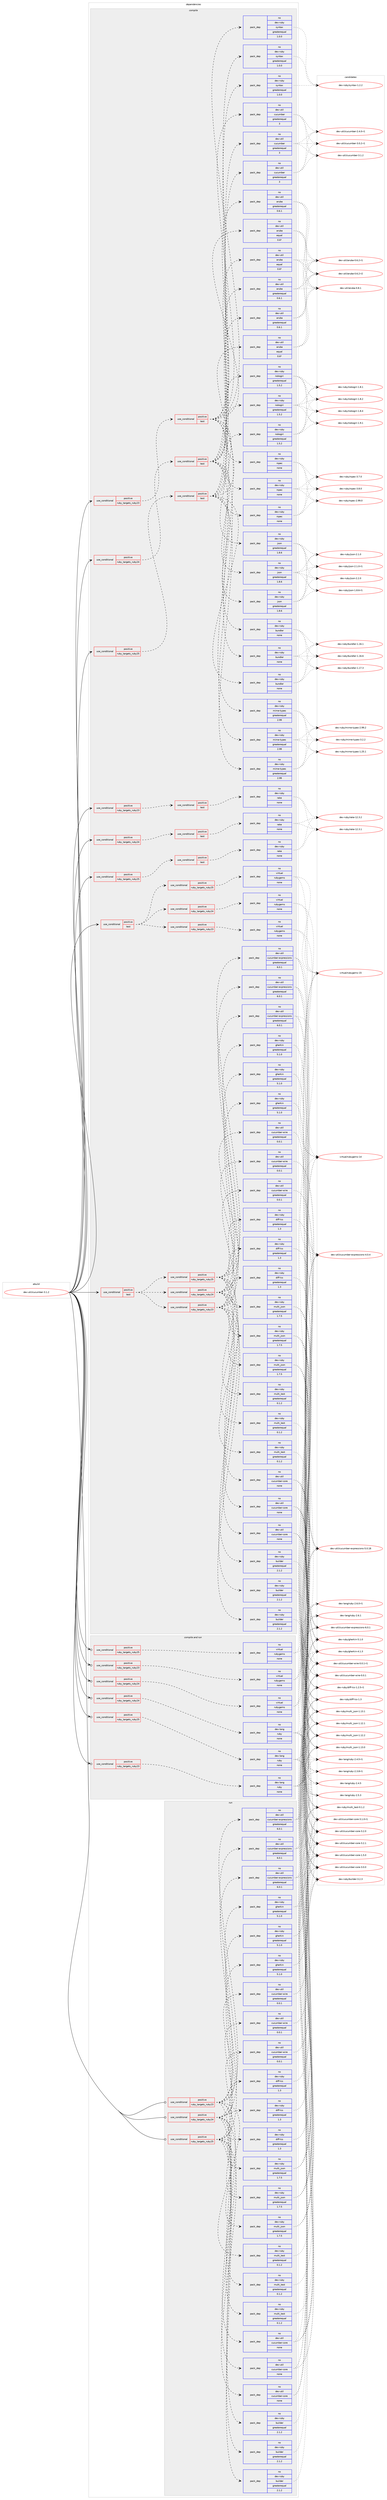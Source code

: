 digraph prolog {

# *************
# Graph options
# *************

newrank=true;
concentrate=true;
compound=true;
graph [rankdir=LR,fontname=Helvetica,fontsize=10,ranksep=1.5];#, ranksep=2.5, nodesep=0.2];
edge  [arrowhead=vee];
node  [fontname=Helvetica,fontsize=10];

# **********
# The ebuild
# **********

subgraph cluster_leftcol {
color=gray;
rank=same;
label=<<i>ebuild</i>>;
id [label="dev-util/cucumber-3.1.2", color=red, width=4, href="../dev-util/cucumber-3.1.2.svg"];
}

# ****************
# The dependencies
# ****************

subgraph cluster_midcol {
color=gray;
label=<<i>dependencies</i>>;
subgraph cluster_compile {
fillcolor="#eeeeee";
style=filled;
label=<<i>compile</i>>;
subgraph cond423645 {
dependency1543170 [label=<<TABLE BORDER="0" CELLBORDER="1" CELLSPACING="0" CELLPADDING="4"><TR><TD ROWSPAN="3" CELLPADDING="10">use_conditional</TD></TR><TR><TD>positive</TD></TR><TR><TD>ruby_targets_ruby23</TD></TR></TABLE>>, shape=none, color=red];
subgraph cond423646 {
dependency1543171 [label=<<TABLE BORDER="0" CELLBORDER="1" CELLSPACING="0" CELLPADDING="4"><TR><TD ROWSPAN="3" CELLPADDING="10">use_conditional</TD></TR><TR><TD>positive</TD></TR><TR><TD>test</TD></TR></TABLE>>, shape=none, color=red];
subgraph pack1095904 {
dependency1543172 [label=<<TABLE BORDER="0" CELLBORDER="1" CELLSPACING="0" CELLPADDING="4" WIDTH="220"><TR><TD ROWSPAN="6" CELLPADDING="30">pack_dep</TD></TR><TR><TD WIDTH="110">no</TD></TR><TR><TD>dev-ruby</TD></TR><TR><TD>bundler</TD></TR><TR><TD>none</TD></TR><TR><TD></TD></TR></TABLE>>, shape=none, color=blue];
}
dependency1543171:e -> dependency1543172:w [weight=20,style="dashed",arrowhead="vee"];
subgraph pack1095905 {
dependency1543173 [label=<<TABLE BORDER="0" CELLBORDER="1" CELLSPACING="0" CELLPADDING="4" WIDTH="220"><TR><TD ROWSPAN="6" CELLPADDING="30">pack_dep</TD></TR><TR><TD WIDTH="110">no</TD></TR><TR><TD>dev-ruby</TD></TR><TR><TD>rspec</TD></TR><TR><TD>none</TD></TR><TR><TD></TD></TR></TABLE>>, shape=none, color=blue];
}
dependency1543171:e -> dependency1543173:w [weight=20,style="dashed",arrowhead="vee"];
subgraph pack1095906 {
dependency1543174 [label=<<TABLE BORDER="0" CELLBORDER="1" CELLSPACING="0" CELLPADDING="4" WIDTH="220"><TR><TD ROWSPAN="6" CELLPADDING="30">pack_dep</TD></TR><TR><TD WIDTH="110">no</TD></TR><TR><TD>dev-ruby</TD></TR><TR><TD>nokogiri</TD></TR><TR><TD>greaterequal</TD></TR><TR><TD>1.5.2</TD></TR></TABLE>>, shape=none, color=blue];
}
dependency1543171:e -> dependency1543174:w [weight=20,style="dashed",arrowhead="vee"];
subgraph pack1095907 {
dependency1543175 [label=<<TABLE BORDER="0" CELLBORDER="1" CELLSPACING="0" CELLPADDING="4" WIDTH="220"><TR><TD ROWSPAN="6" CELLPADDING="30">pack_dep</TD></TR><TR><TD WIDTH="110">no</TD></TR><TR><TD>dev-ruby</TD></TR><TR><TD>syntax</TD></TR><TR><TD>greaterequal</TD></TR><TR><TD>1.0.0</TD></TR></TABLE>>, shape=none, color=blue];
}
dependency1543171:e -> dependency1543175:w [weight=20,style="dashed",arrowhead="vee"];
subgraph pack1095908 {
dependency1543176 [label=<<TABLE BORDER="0" CELLBORDER="1" CELLSPACING="0" CELLPADDING="4" WIDTH="220"><TR><TD ROWSPAN="6" CELLPADDING="30">pack_dep</TD></TR><TR><TD WIDTH="110">no</TD></TR><TR><TD>dev-util</TD></TR><TR><TD>aruba</TD></TR><TR><TD>greaterequal</TD></TR><TR><TD>0.6.1</TD></TR></TABLE>>, shape=none, color=blue];
}
dependency1543171:e -> dependency1543176:w [weight=20,style="dashed",arrowhead="vee"];
subgraph pack1095909 {
dependency1543177 [label=<<TABLE BORDER="0" CELLBORDER="1" CELLSPACING="0" CELLPADDING="4" WIDTH="220"><TR><TD ROWSPAN="6" CELLPADDING="30">pack_dep</TD></TR><TR><TD WIDTH="110">no</TD></TR><TR><TD>dev-util</TD></TR><TR><TD>aruba</TD></TR><TR><TD>equal</TD></TR><TR><TD>0.6*</TD></TR></TABLE>>, shape=none, color=blue];
}
dependency1543171:e -> dependency1543177:w [weight=20,style="dashed",arrowhead="vee"];
subgraph pack1095910 {
dependency1543178 [label=<<TABLE BORDER="0" CELLBORDER="1" CELLSPACING="0" CELLPADDING="4" WIDTH="220"><TR><TD ROWSPAN="6" CELLPADDING="30">pack_dep</TD></TR><TR><TD WIDTH="110">no</TD></TR><TR><TD>dev-ruby</TD></TR><TR><TD>json</TD></TR><TR><TD>greaterequal</TD></TR><TR><TD>1.8.6</TD></TR></TABLE>>, shape=none, color=blue];
}
dependency1543171:e -> dependency1543178:w [weight=20,style="dashed",arrowhead="vee"];
subgraph pack1095911 {
dependency1543179 [label=<<TABLE BORDER="0" CELLBORDER="1" CELLSPACING="0" CELLPADDING="4" WIDTH="220"><TR><TD ROWSPAN="6" CELLPADDING="30">pack_dep</TD></TR><TR><TD WIDTH="110">no</TD></TR><TR><TD>dev-util</TD></TR><TR><TD>cucumber</TD></TR><TR><TD>greaterequal</TD></TR><TR><TD>3</TD></TR></TABLE>>, shape=none, color=blue];
}
dependency1543171:e -> dependency1543179:w [weight=20,style="dashed",arrowhead="vee"];
subgraph pack1095912 {
dependency1543180 [label=<<TABLE BORDER="0" CELLBORDER="1" CELLSPACING="0" CELLPADDING="4" WIDTH="220"><TR><TD ROWSPAN="6" CELLPADDING="30">pack_dep</TD></TR><TR><TD WIDTH="110">no</TD></TR><TR><TD>dev-ruby</TD></TR><TR><TD>mime-types</TD></TR><TR><TD>greaterequal</TD></TR><TR><TD>2.99</TD></TR></TABLE>>, shape=none, color=blue];
}
dependency1543171:e -> dependency1543180:w [weight=20,style="dashed",arrowhead="vee"];
}
dependency1543170:e -> dependency1543171:w [weight=20,style="dashed",arrowhead="vee"];
}
id:e -> dependency1543170:w [weight=20,style="solid",arrowhead="vee"];
subgraph cond423647 {
dependency1543181 [label=<<TABLE BORDER="0" CELLBORDER="1" CELLSPACING="0" CELLPADDING="4"><TR><TD ROWSPAN="3" CELLPADDING="10">use_conditional</TD></TR><TR><TD>positive</TD></TR><TR><TD>ruby_targets_ruby23</TD></TR></TABLE>>, shape=none, color=red];
subgraph cond423648 {
dependency1543182 [label=<<TABLE BORDER="0" CELLBORDER="1" CELLSPACING="0" CELLPADDING="4"><TR><TD ROWSPAN="3" CELLPADDING="10">use_conditional</TD></TR><TR><TD>positive</TD></TR><TR><TD>test</TD></TR></TABLE>>, shape=none, color=red];
subgraph pack1095913 {
dependency1543183 [label=<<TABLE BORDER="0" CELLBORDER="1" CELLSPACING="0" CELLPADDING="4" WIDTH="220"><TR><TD ROWSPAN="6" CELLPADDING="30">pack_dep</TD></TR><TR><TD WIDTH="110">no</TD></TR><TR><TD>dev-ruby</TD></TR><TR><TD>rake</TD></TR><TR><TD>none</TD></TR><TR><TD></TD></TR></TABLE>>, shape=none, color=blue];
}
dependency1543182:e -> dependency1543183:w [weight=20,style="dashed",arrowhead="vee"];
}
dependency1543181:e -> dependency1543182:w [weight=20,style="dashed",arrowhead="vee"];
}
id:e -> dependency1543181:w [weight=20,style="solid",arrowhead="vee"];
subgraph cond423649 {
dependency1543184 [label=<<TABLE BORDER="0" CELLBORDER="1" CELLSPACING="0" CELLPADDING="4"><TR><TD ROWSPAN="3" CELLPADDING="10">use_conditional</TD></TR><TR><TD>positive</TD></TR><TR><TD>ruby_targets_ruby24</TD></TR></TABLE>>, shape=none, color=red];
subgraph cond423650 {
dependency1543185 [label=<<TABLE BORDER="0" CELLBORDER="1" CELLSPACING="0" CELLPADDING="4"><TR><TD ROWSPAN="3" CELLPADDING="10">use_conditional</TD></TR><TR><TD>positive</TD></TR><TR><TD>test</TD></TR></TABLE>>, shape=none, color=red];
subgraph pack1095914 {
dependency1543186 [label=<<TABLE BORDER="0" CELLBORDER="1" CELLSPACING="0" CELLPADDING="4" WIDTH="220"><TR><TD ROWSPAN="6" CELLPADDING="30">pack_dep</TD></TR><TR><TD WIDTH="110">no</TD></TR><TR><TD>dev-ruby</TD></TR><TR><TD>bundler</TD></TR><TR><TD>none</TD></TR><TR><TD></TD></TR></TABLE>>, shape=none, color=blue];
}
dependency1543185:e -> dependency1543186:w [weight=20,style="dashed",arrowhead="vee"];
subgraph pack1095915 {
dependency1543187 [label=<<TABLE BORDER="0" CELLBORDER="1" CELLSPACING="0" CELLPADDING="4" WIDTH="220"><TR><TD ROWSPAN="6" CELLPADDING="30">pack_dep</TD></TR><TR><TD WIDTH="110">no</TD></TR><TR><TD>dev-ruby</TD></TR><TR><TD>rspec</TD></TR><TR><TD>none</TD></TR><TR><TD></TD></TR></TABLE>>, shape=none, color=blue];
}
dependency1543185:e -> dependency1543187:w [weight=20,style="dashed",arrowhead="vee"];
subgraph pack1095916 {
dependency1543188 [label=<<TABLE BORDER="0" CELLBORDER="1" CELLSPACING="0" CELLPADDING="4" WIDTH="220"><TR><TD ROWSPAN="6" CELLPADDING="30">pack_dep</TD></TR><TR><TD WIDTH="110">no</TD></TR><TR><TD>dev-ruby</TD></TR><TR><TD>nokogiri</TD></TR><TR><TD>greaterequal</TD></TR><TR><TD>1.5.2</TD></TR></TABLE>>, shape=none, color=blue];
}
dependency1543185:e -> dependency1543188:w [weight=20,style="dashed",arrowhead="vee"];
subgraph pack1095917 {
dependency1543189 [label=<<TABLE BORDER="0" CELLBORDER="1" CELLSPACING="0" CELLPADDING="4" WIDTH="220"><TR><TD ROWSPAN="6" CELLPADDING="30">pack_dep</TD></TR><TR><TD WIDTH="110">no</TD></TR><TR><TD>dev-ruby</TD></TR><TR><TD>syntax</TD></TR><TR><TD>greaterequal</TD></TR><TR><TD>1.0.0</TD></TR></TABLE>>, shape=none, color=blue];
}
dependency1543185:e -> dependency1543189:w [weight=20,style="dashed",arrowhead="vee"];
subgraph pack1095918 {
dependency1543190 [label=<<TABLE BORDER="0" CELLBORDER="1" CELLSPACING="0" CELLPADDING="4" WIDTH="220"><TR><TD ROWSPAN="6" CELLPADDING="30">pack_dep</TD></TR><TR><TD WIDTH="110">no</TD></TR><TR><TD>dev-util</TD></TR><TR><TD>aruba</TD></TR><TR><TD>greaterequal</TD></TR><TR><TD>0.6.1</TD></TR></TABLE>>, shape=none, color=blue];
}
dependency1543185:e -> dependency1543190:w [weight=20,style="dashed",arrowhead="vee"];
subgraph pack1095919 {
dependency1543191 [label=<<TABLE BORDER="0" CELLBORDER="1" CELLSPACING="0" CELLPADDING="4" WIDTH="220"><TR><TD ROWSPAN="6" CELLPADDING="30">pack_dep</TD></TR><TR><TD WIDTH="110">no</TD></TR><TR><TD>dev-util</TD></TR><TR><TD>aruba</TD></TR><TR><TD>equal</TD></TR><TR><TD>0.6*</TD></TR></TABLE>>, shape=none, color=blue];
}
dependency1543185:e -> dependency1543191:w [weight=20,style="dashed",arrowhead="vee"];
subgraph pack1095920 {
dependency1543192 [label=<<TABLE BORDER="0" CELLBORDER="1" CELLSPACING="0" CELLPADDING="4" WIDTH="220"><TR><TD ROWSPAN="6" CELLPADDING="30">pack_dep</TD></TR><TR><TD WIDTH="110">no</TD></TR><TR><TD>dev-ruby</TD></TR><TR><TD>json</TD></TR><TR><TD>greaterequal</TD></TR><TR><TD>1.8.6</TD></TR></TABLE>>, shape=none, color=blue];
}
dependency1543185:e -> dependency1543192:w [weight=20,style="dashed",arrowhead="vee"];
subgraph pack1095921 {
dependency1543193 [label=<<TABLE BORDER="0" CELLBORDER="1" CELLSPACING="0" CELLPADDING="4" WIDTH="220"><TR><TD ROWSPAN="6" CELLPADDING="30">pack_dep</TD></TR><TR><TD WIDTH="110">no</TD></TR><TR><TD>dev-util</TD></TR><TR><TD>cucumber</TD></TR><TR><TD>greaterequal</TD></TR><TR><TD>3</TD></TR></TABLE>>, shape=none, color=blue];
}
dependency1543185:e -> dependency1543193:w [weight=20,style="dashed",arrowhead="vee"];
subgraph pack1095922 {
dependency1543194 [label=<<TABLE BORDER="0" CELLBORDER="1" CELLSPACING="0" CELLPADDING="4" WIDTH="220"><TR><TD ROWSPAN="6" CELLPADDING="30">pack_dep</TD></TR><TR><TD WIDTH="110">no</TD></TR><TR><TD>dev-ruby</TD></TR><TR><TD>mime-types</TD></TR><TR><TD>greaterequal</TD></TR><TR><TD>2.99</TD></TR></TABLE>>, shape=none, color=blue];
}
dependency1543185:e -> dependency1543194:w [weight=20,style="dashed",arrowhead="vee"];
}
dependency1543184:e -> dependency1543185:w [weight=20,style="dashed",arrowhead="vee"];
}
id:e -> dependency1543184:w [weight=20,style="solid",arrowhead="vee"];
subgraph cond423651 {
dependency1543195 [label=<<TABLE BORDER="0" CELLBORDER="1" CELLSPACING="0" CELLPADDING="4"><TR><TD ROWSPAN="3" CELLPADDING="10">use_conditional</TD></TR><TR><TD>positive</TD></TR><TR><TD>ruby_targets_ruby24</TD></TR></TABLE>>, shape=none, color=red];
subgraph cond423652 {
dependency1543196 [label=<<TABLE BORDER="0" CELLBORDER="1" CELLSPACING="0" CELLPADDING="4"><TR><TD ROWSPAN="3" CELLPADDING="10">use_conditional</TD></TR><TR><TD>positive</TD></TR><TR><TD>test</TD></TR></TABLE>>, shape=none, color=red];
subgraph pack1095923 {
dependency1543197 [label=<<TABLE BORDER="0" CELLBORDER="1" CELLSPACING="0" CELLPADDING="4" WIDTH="220"><TR><TD ROWSPAN="6" CELLPADDING="30">pack_dep</TD></TR><TR><TD WIDTH="110">no</TD></TR><TR><TD>dev-ruby</TD></TR><TR><TD>rake</TD></TR><TR><TD>none</TD></TR><TR><TD></TD></TR></TABLE>>, shape=none, color=blue];
}
dependency1543196:e -> dependency1543197:w [weight=20,style="dashed",arrowhead="vee"];
}
dependency1543195:e -> dependency1543196:w [weight=20,style="dashed",arrowhead="vee"];
}
id:e -> dependency1543195:w [weight=20,style="solid",arrowhead="vee"];
subgraph cond423653 {
dependency1543198 [label=<<TABLE BORDER="0" CELLBORDER="1" CELLSPACING="0" CELLPADDING="4"><TR><TD ROWSPAN="3" CELLPADDING="10">use_conditional</TD></TR><TR><TD>positive</TD></TR><TR><TD>ruby_targets_ruby25</TD></TR></TABLE>>, shape=none, color=red];
subgraph cond423654 {
dependency1543199 [label=<<TABLE BORDER="0" CELLBORDER="1" CELLSPACING="0" CELLPADDING="4"><TR><TD ROWSPAN="3" CELLPADDING="10">use_conditional</TD></TR><TR><TD>positive</TD></TR><TR><TD>test</TD></TR></TABLE>>, shape=none, color=red];
subgraph pack1095924 {
dependency1543200 [label=<<TABLE BORDER="0" CELLBORDER="1" CELLSPACING="0" CELLPADDING="4" WIDTH="220"><TR><TD ROWSPAN="6" CELLPADDING="30">pack_dep</TD></TR><TR><TD WIDTH="110">no</TD></TR><TR><TD>dev-ruby</TD></TR><TR><TD>bundler</TD></TR><TR><TD>none</TD></TR><TR><TD></TD></TR></TABLE>>, shape=none, color=blue];
}
dependency1543199:e -> dependency1543200:w [weight=20,style="dashed",arrowhead="vee"];
subgraph pack1095925 {
dependency1543201 [label=<<TABLE BORDER="0" CELLBORDER="1" CELLSPACING="0" CELLPADDING="4" WIDTH="220"><TR><TD ROWSPAN="6" CELLPADDING="30">pack_dep</TD></TR><TR><TD WIDTH="110">no</TD></TR><TR><TD>dev-ruby</TD></TR><TR><TD>rspec</TD></TR><TR><TD>none</TD></TR><TR><TD></TD></TR></TABLE>>, shape=none, color=blue];
}
dependency1543199:e -> dependency1543201:w [weight=20,style="dashed",arrowhead="vee"];
subgraph pack1095926 {
dependency1543202 [label=<<TABLE BORDER="0" CELLBORDER="1" CELLSPACING="0" CELLPADDING="4" WIDTH="220"><TR><TD ROWSPAN="6" CELLPADDING="30">pack_dep</TD></TR><TR><TD WIDTH="110">no</TD></TR><TR><TD>dev-ruby</TD></TR><TR><TD>nokogiri</TD></TR><TR><TD>greaterequal</TD></TR><TR><TD>1.5.2</TD></TR></TABLE>>, shape=none, color=blue];
}
dependency1543199:e -> dependency1543202:w [weight=20,style="dashed",arrowhead="vee"];
subgraph pack1095927 {
dependency1543203 [label=<<TABLE BORDER="0" CELLBORDER="1" CELLSPACING="0" CELLPADDING="4" WIDTH="220"><TR><TD ROWSPAN="6" CELLPADDING="30">pack_dep</TD></TR><TR><TD WIDTH="110">no</TD></TR><TR><TD>dev-ruby</TD></TR><TR><TD>syntax</TD></TR><TR><TD>greaterequal</TD></TR><TR><TD>1.0.0</TD></TR></TABLE>>, shape=none, color=blue];
}
dependency1543199:e -> dependency1543203:w [weight=20,style="dashed",arrowhead="vee"];
subgraph pack1095928 {
dependency1543204 [label=<<TABLE BORDER="0" CELLBORDER="1" CELLSPACING="0" CELLPADDING="4" WIDTH="220"><TR><TD ROWSPAN="6" CELLPADDING="30">pack_dep</TD></TR><TR><TD WIDTH="110">no</TD></TR><TR><TD>dev-util</TD></TR><TR><TD>aruba</TD></TR><TR><TD>greaterequal</TD></TR><TR><TD>0.6.1</TD></TR></TABLE>>, shape=none, color=blue];
}
dependency1543199:e -> dependency1543204:w [weight=20,style="dashed",arrowhead="vee"];
subgraph pack1095929 {
dependency1543205 [label=<<TABLE BORDER="0" CELLBORDER="1" CELLSPACING="0" CELLPADDING="4" WIDTH="220"><TR><TD ROWSPAN="6" CELLPADDING="30">pack_dep</TD></TR><TR><TD WIDTH="110">no</TD></TR><TR><TD>dev-util</TD></TR><TR><TD>aruba</TD></TR><TR><TD>equal</TD></TR><TR><TD>0.6*</TD></TR></TABLE>>, shape=none, color=blue];
}
dependency1543199:e -> dependency1543205:w [weight=20,style="dashed",arrowhead="vee"];
subgraph pack1095930 {
dependency1543206 [label=<<TABLE BORDER="0" CELLBORDER="1" CELLSPACING="0" CELLPADDING="4" WIDTH="220"><TR><TD ROWSPAN="6" CELLPADDING="30">pack_dep</TD></TR><TR><TD WIDTH="110">no</TD></TR><TR><TD>dev-ruby</TD></TR><TR><TD>json</TD></TR><TR><TD>greaterequal</TD></TR><TR><TD>1.8.6</TD></TR></TABLE>>, shape=none, color=blue];
}
dependency1543199:e -> dependency1543206:w [weight=20,style="dashed",arrowhead="vee"];
subgraph pack1095931 {
dependency1543207 [label=<<TABLE BORDER="0" CELLBORDER="1" CELLSPACING="0" CELLPADDING="4" WIDTH="220"><TR><TD ROWSPAN="6" CELLPADDING="30">pack_dep</TD></TR><TR><TD WIDTH="110">no</TD></TR><TR><TD>dev-util</TD></TR><TR><TD>cucumber</TD></TR><TR><TD>greaterequal</TD></TR><TR><TD>3</TD></TR></TABLE>>, shape=none, color=blue];
}
dependency1543199:e -> dependency1543207:w [weight=20,style="dashed",arrowhead="vee"];
subgraph pack1095932 {
dependency1543208 [label=<<TABLE BORDER="0" CELLBORDER="1" CELLSPACING="0" CELLPADDING="4" WIDTH="220"><TR><TD ROWSPAN="6" CELLPADDING="30">pack_dep</TD></TR><TR><TD WIDTH="110">no</TD></TR><TR><TD>dev-ruby</TD></TR><TR><TD>mime-types</TD></TR><TR><TD>greaterequal</TD></TR><TR><TD>2.99</TD></TR></TABLE>>, shape=none, color=blue];
}
dependency1543199:e -> dependency1543208:w [weight=20,style="dashed",arrowhead="vee"];
}
dependency1543198:e -> dependency1543199:w [weight=20,style="dashed",arrowhead="vee"];
}
id:e -> dependency1543198:w [weight=20,style="solid",arrowhead="vee"];
subgraph cond423655 {
dependency1543209 [label=<<TABLE BORDER="0" CELLBORDER="1" CELLSPACING="0" CELLPADDING="4"><TR><TD ROWSPAN="3" CELLPADDING="10">use_conditional</TD></TR><TR><TD>positive</TD></TR><TR><TD>ruby_targets_ruby25</TD></TR></TABLE>>, shape=none, color=red];
subgraph cond423656 {
dependency1543210 [label=<<TABLE BORDER="0" CELLBORDER="1" CELLSPACING="0" CELLPADDING="4"><TR><TD ROWSPAN="3" CELLPADDING="10">use_conditional</TD></TR><TR><TD>positive</TD></TR><TR><TD>test</TD></TR></TABLE>>, shape=none, color=red];
subgraph pack1095933 {
dependency1543211 [label=<<TABLE BORDER="0" CELLBORDER="1" CELLSPACING="0" CELLPADDING="4" WIDTH="220"><TR><TD ROWSPAN="6" CELLPADDING="30">pack_dep</TD></TR><TR><TD WIDTH="110">no</TD></TR><TR><TD>dev-ruby</TD></TR><TR><TD>rake</TD></TR><TR><TD>none</TD></TR><TR><TD></TD></TR></TABLE>>, shape=none, color=blue];
}
dependency1543210:e -> dependency1543211:w [weight=20,style="dashed",arrowhead="vee"];
}
dependency1543209:e -> dependency1543210:w [weight=20,style="dashed",arrowhead="vee"];
}
id:e -> dependency1543209:w [weight=20,style="solid",arrowhead="vee"];
subgraph cond423657 {
dependency1543212 [label=<<TABLE BORDER="0" CELLBORDER="1" CELLSPACING="0" CELLPADDING="4"><TR><TD ROWSPAN="3" CELLPADDING="10">use_conditional</TD></TR><TR><TD>positive</TD></TR><TR><TD>test</TD></TR></TABLE>>, shape=none, color=red];
subgraph cond423658 {
dependency1543213 [label=<<TABLE BORDER="0" CELLBORDER="1" CELLSPACING="0" CELLPADDING="4"><TR><TD ROWSPAN="3" CELLPADDING="10">use_conditional</TD></TR><TR><TD>positive</TD></TR><TR><TD>ruby_targets_ruby23</TD></TR></TABLE>>, shape=none, color=red];
subgraph pack1095934 {
dependency1543214 [label=<<TABLE BORDER="0" CELLBORDER="1" CELLSPACING="0" CELLPADDING="4" WIDTH="220"><TR><TD ROWSPAN="6" CELLPADDING="30">pack_dep</TD></TR><TR><TD WIDTH="110">no</TD></TR><TR><TD>dev-ruby</TD></TR><TR><TD>builder</TD></TR><TR><TD>greaterequal</TD></TR><TR><TD>2.1.2</TD></TR></TABLE>>, shape=none, color=blue];
}
dependency1543213:e -> dependency1543214:w [weight=20,style="dashed",arrowhead="vee"];
subgraph pack1095935 {
dependency1543215 [label=<<TABLE BORDER="0" CELLBORDER="1" CELLSPACING="0" CELLPADDING="4" WIDTH="220"><TR><TD ROWSPAN="6" CELLPADDING="30">pack_dep</TD></TR><TR><TD WIDTH="110">no</TD></TR><TR><TD>dev-util</TD></TR><TR><TD>cucumber-core</TD></TR><TR><TD>none</TD></TR><TR><TD></TD></TR></TABLE>>, shape=none, color=blue];
}
dependency1543213:e -> dependency1543215:w [weight=20,style="dashed",arrowhead="vee"];
subgraph pack1095936 {
dependency1543216 [label=<<TABLE BORDER="0" CELLBORDER="1" CELLSPACING="0" CELLPADDING="4" WIDTH="220"><TR><TD ROWSPAN="6" CELLPADDING="30">pack_dep</TD></TR><TR><TD WIDTH="110">no</TD></TR><TR><TD>dev-util</TD></TR><TR><TD>cucumber-expressions</TD></TR><TR><TD>greaterequal</TD></TR><TR><TD>6.0.1</TD></TR></TABLE>>, shape=none, color=blue];
}
dependency1543213:e -> dependency1543216:w [weight=20,style="dashed",arrowhead="vee"];
subgraph pack1095937 {
dependency1543217 [label=<<TABLE BORDER="0" CELLBORDER="1" CELLSPACING="0" CELLPADDING="4" WIDTH="220"><TR><TD ROWSPAN="6" CELLPADDING="30">pack_dep</TD></TR><TR><TD WIDTH="110">no</TD></TR><TR><TD>dev-util</TD></TR><TR><TD>cucumber-wire</TD></TR><TR><TD>greaterequal</TD></TR><TR><TD>0.0.1</TD></TR></TABLE>>, shape=none, color=blue];
}
dependency1543213:e -> dependency1543217:w [weight=20,style="dashed",arrowhead="vee"];
subgraph pack1095938 {
dependency1543218 [label=<<TABLE BORDER="0" CELLBORDER="1" CELLSPACING="0" CELLPADDING="4" WIDTH="220"><TR><TD ROWSPAN="6" CELLPADDING="30">pack_dep</TD></TR><TR><TD WIDTH="110">no</TD></TR><TR><TD>dev-ruby</TD></TR><TR><TD>diff-lcs</TD></TR><TR><TD>greaterequal</TD></TR><TR><TD>1.3</TD></TR></TABLE>>, shape=none, color=blue];
}
dependency1543213:e -> dependency1543218:w [weight=20,style="dashed",arrowhead="vee"];
subgraph pack1095939 {
dependency1543219 [label=<<TABLE BORDER="0" CELLBORDER="1" CELLSPACING="0" CELLPADDING="4" WIDTH="220"><TR><TD ROWSPAN="6" CELLPADDING="30">pack_dep</TD></TR><TR><TD WIDTH="110">no</TD></TR><TR><TD>dev-ruby</TD></TR><TR><TD>gherkin</TD></TR><TR><TD>greaterequal</TD></TR><TR><TD>5.1.0</TD></TR></TABLE>>, shape=none, color=blue];
}
dependency1543213:e -> dependency1543219:w [weight=20,style="dashed",arrowhead="vee"];
subgraph pack1095940 {
dependency1543220 [label=<<TABLE BORDER="0" CELLBORDER="1" CELLSPACING="0" CELLPADDING="4" WIDTH="220"><TR><TD ROWSPAN="6" CELLPADDING="30">pack_dep</TD></TR><TR><TD WIDTH="110">no</TD></TR><TR><TD>dev-ruby</TD></TR><TR><TD>multi_json</TD></TR><TR><TD>greaterequal</TD></TR><TR><TD>1.7.5</TD></TR></TABLE>>, shape=none, color=blue];
}
dependency1543213:e -> dependency1543220:w [weight=20,style="dashed",arrowhead="vee"];
subgraph pack1095941 {
dependency1543221 [label=<<TABLE BORDER="0" CELLBORDER="1" CELLSPACING="0" CELLPADDING="4" WIDTH="220"><TR><TD ROWSPAN="6" CELLPADDING="30">pack_dep</TD></TR><TR><TD WIDTH="110">no</TD></TR><TR><TD>dev-ruby</TD></TR><TR><TD>multi_test</TD></TR><TR><TD>greaterequal</TD></TR><TR><TD>0.1.2</TD></TR></TABLE>>, shape=none, color=blue];
}
dependency1543213:e -> dependency1543221:w [weight=20,style="dashed",arrowhead="vee"];
}
dependency1543212:e -> dependency1543213:w [weight=20,style="dashed",arrowhead="vee"];
subgraph cond423659 {
dependency1543222 [label=<<TABLE BORDER="0" CELLBORDER="1" CELLSPACING="0" CELLPADDING="4"><TR><TD ROWSPAN="3" CELLPADDING="10">use_conditional</TD></TR><TR><TD>positive</TD></TR><TR><TD>ruby_targets_ruby24</TD></TR></TABLE>>, shape=none, color=red];
subgraph pack1095942 {
dependency1543223 [label=<<TABLE BORDER="0" CELLBORDER="1" CELLSPACING="0" CELLPADDING="4" WIDTH="220"><TR><TD ROWSPAN="6" CELLPADDING="30">pack_dep</TD></TR><TR><TD WIDTH="110">no</TD></TR><TR><TD>dev-ruby</TD></TR><TR><TD>builder</TD></TR><TR><TD>greaterequal</TD></TR><TR><TD>2.1.2</TD></TR></TABLE>>, shape=none, color=blue];
}
dependency1543222:e -> dependency1543223:w [weight=20,style="dashed",arrowhead="vee"];
subgraph pack1095943 {
dependency1543224 [label=<<TABLE BORDER="0" CELLBORDER="1" CELLSPACING="0" CELLPADDING="4" WIDTH="220"><TR><TD ROWSPAN="6" CELLPADDING="30">pack_dep</TD></TR><TR><TD WIDTH="110">no</TD></TR><TR><TD>dev-util</TD></TR><TR><TD>cucumber-core</TD></TR><TR><TD>none</TD></TR><TR><TD></TD></TR></TABLE>>, shape=none, color=blue];
}
dependency1543222:e -> dependency1543224:w [weight=20,style="dashed",arrowhead="vee"];
subgraph pack1095944 {
dependency1543225 [label=<<TABLE BORDER="0" CELLBORDER="1" CELLSPACING="0" CELLPADDING="4" WIDTH="220"><TR><TD ROWSPAN="6" CELLPADDING="30">pack_dep</TD></TR><TR><TD WIDTH="110">no</TD></TR><TR><TD>dev-util</TD></TR><TR><TD>cucumber-expressions</TD></TR><TR><TD>greaterequal</TD></TR><TR><TD>6.0.1</TD></TR></TABLE>>, shape=none, color=blue];
}
dependency1543222:e -> dependency1543225:w [weight=20,style="dashed",arrowhead="vee"];
subgraph pack1095945 {
dependency1543226 [label=<<TABLE BORDER="0" CELLBORDER="1" CELLSPACING="0" CELLPADDING="4" WIDTH="220"><TR><TD ROWSPAN="6" CELLPADDING="30">pack_dep</TD></TR><TR><TD WIDTH="110">no</TD></TR><TR><TD>dev-util</TD></TR><TR><TD>cucumber-wire</TD></TR><TR><TD>greaterequal</TD></TR><TR><TD>0.0.1</TD></TR></TABLE>>, shape=none, color=blue];
}
dependency1543222:e -> dependency1543226:w [weight=20,style="dashed",arrowhead="vee"];
subgraph pack1095946 {
dependency1543227 [label=<<TABLE BORDER="0" CELLBORDER="1" CELLSPACING="0" CELLPADDING="4" WIDTH="220"><TR><TD ROWSPAN="6" CELLPADDING="30">pack_dep</TD></TR><TR><TD WIDTH="110">no</TD></TR><TR><TD>dev-ruby</TD></TR><TR><TD>diff-lcs</TD></TR><TR><TD>greaterequal</TD></TR><TR><TD>1.3</TD></TR></TABLE>>, shape=none, color=blue];
}
dependency1543222:e -> dependency1543227:w [weight=20,style="dashed",arrowhead="vee"];
subgraph pack1095947 {
dependency1543228 [label=<<TABLE BORDER="0" CELLBORDER="1" CELLSPACING="0" CELLPADDING="4" WIDTH="220"><TR><TD ROWSPAN="6" CELLPADDING="30">pack_dep</TD></TR><TR><TD WIDTH="110">no</TD></TR><TR><TD>dev-ruby</TD></TR><TR><TD>gherkin</TD></TR><TR><TD>greaterequal</TD></TR><TR><TD>5.1.0</TD></TR></TABLE>>, shape=none, color=blue];
}
dependency1543222:e -> dependency1543228:w [weight=20,style="dashed",arrowhead="vee"];
subgraph pack1095948 {
dependency1543229 [label=<<TABLE BORDER="0" CELLBORDER="1" CELLSPACING="0" CELLPADDING="4" WIDTH="220"><TR><TD ROWSPAN="6" CELLPADDING="30">pack_dep</TD></TR><TR><TD WIDTH="110">no</TD></TR><TR><TD>dev-ruby</TD></TR><TR><TD>multi_json</TD></TR><TR><TD>greaterequal</TD></TR><TR><TD>1.7.5</TD></TR></TABLE>>, shape=none, color=blue];
}
dependency1543222:e -> dependency1543229:w [weight=20,style="dashed",arrowhead="vee"];
subgraph pack1095949 {
dependency1543230 [label=<<TABLE BORDER="0" CELLBORDER="1" CELLSPACING="0" CELLPADDING="4" WIDTH="220"><TR><TD ROWSPAN="6" CELLPADDING="30">pack_dep</TD></TR><TR><TD WIDTH="110">no</TD></TR><TR><TD>dev-ruby</TD></TR><TR><TD>multi_test</TD></TR><TR><TD>greaterequal</TD></TR><TR><TD>0.1.2</TD></TR></TABLE>>, shape=none, color=blue];
}
dependency1543222:e -> dependency1543230:w [weight=20,style="dashed",arrowhead="vee"];
}
dependency1543212:e -> dependency1543222:w [weight=20,style="dashed",arrowhead="vee"];
subgraph cond423660 {
dependency1543231 [label=<<TABLE BORDER="0" CELLBORDER="1" CELLSPACING="0" CELLPADDING="4"><TR><TD ROWSPAN="3" CELLPADDING="10">use_conditional</TD></TR><TR><TD>positive</TD></TR><TR><TD>ruby_targets_ruby25</TD></TR></TABLE>>, shape=none, color=red];
subgraph pack1095950 {
dependency1543232 [label=<<TABLE BORDER="0" CELLBORDER="1" CELLSPACING="0" CELLPADDING="4" WIDTH="220"><TR><TD ROWSPAN="6" CELLPADDING="30">pack_dep</TD></TR><TR><TD WIDTH="110">no</TD></TR><TR><TD>dev-ruby</TD></TR><TR><TD>builder</TD></TR><TR><TD>greaterequal</TD></TR><TR><TD>2.1.2</TD></TR></TABLE>>, shape=none, color=blue];
}
dependency1543231:e -> dependency1543232:w [weight=20,style="dashed",arrowhead="vee"];
subgraph pack1095951 {
dependency1543233 [label=<<TABLE BORDER="0" CELLBORDER="1" CELLSPACING="0" CELLPADDING="4" WIDTH="220"><TR><TD ROWSPAN="6" CELLPADDING="30">pack_dep</TD></TR><TR><TD WIDTH="110">no</TD></TR><TR><TD>dev-util</TD></TR><TR><TD>cucumber-core</TD></TR><TR><TD>none</TD></TR><TR><TD></TD></TR></TABLE>>, shape=none, color=blue];
}
dependency1543231:e -> dependency1543233:w [weight=20,style="dashed",arrowhead="vee"];
subgraph pack1095952 {
dependency1543234 [label=<<TABLE BORDER="0" CELLBORDER="1" CELLSPACING="0" CELLPADDING="4" WIDTH="220"><TR><TD ROWSPAN="6" CELLPADDING="30">pack_dep</TD></TR><TR><TD WIDTH="110">no</TD></TR><TR><TD>dev-util</TD></TR><TR><TD>cucumber-expressions</TD></TR><TR><TD>greaterequal</TD></TR><TR><TD>6.0.1</TD></TR></TABLE>>, shape=none, color=blue];
}
dependency1543231:e -> dependency1543234:w [weight=20,style="dashed",arrowhead="vee"];
subgraph pack1095953 {
dependency1543235 [label=<<TABLE BORDER="0" CELLBORDER="1" CELLSPACING="0" CELLPADDING="4" WIDTH="220"><TR><TD ROWSPAN="6" CELLPADDING="30">pack_dep</TD></TR><TR><TD WIDTH="110">no</TD></TR><TR><TD>dev-util</TD></TR><TR><TD>cucumber-wire</TD></TR><TR><TD>greaterequal</TD></TR><TR><TD>0.0.1</TD></TR></TABLE>>, shape=none, color=blue];
}
dependency1543231:e -> dependency1543235:w [weight=20,style="dashed",arrowhead="vee"];
subgraph pack1095954 {
dependency1543236 [label=<<TABLE BORDER="0" CELLBORDER="1" CELLSPACING="0" CELLPADDING="4" WIDTH="220"><TR><TD ROWSPAN="6" CELLPADDING="30">pack_dep</TD></TR><TR><TD WIDTH="110">no</TD></TR><TR><TD>dev-ruby</TD></TR><TR><TD>diff-lcs</TD></TR><TR><TD>greaterequal</TD></TR><TR><TD>1.3</TD></TR></TABLE>>, shape=none, color=blue];
}
dependency1543231:e -> dependency1543236:w [weight=20,style="dashed",arrowhead="vee"];
subgraph pack1095955 {
dependency1543237 [label=<<TABLE BORDER="0" CELLBORDER="1" CELLSPACING="0" CELLPADDING="4" WIDTH="220"><TR><TD ROWSPAN="6" CELLPADDING="30">pack_dep</TD></TR><TR><TD WIDTH="110">no</TD></TR><TR><TD>dev-ruby</TD></TR><TR><TD>gherkin</TD></TR><TR><TD>greaterequal</TD></TR><TR><TD>5.1.0</TD></TR></TABLE>>, shape=none, color=blue];
}
dependency1543231:e -> dependency1543237:w [weight=20,style="dashed",arrowhead="vee"];
subgraph pack1095956 {
dependency1543238 [label=<<TABLE BORDER="0" CELLBORDER="1" CELLSPACING="0" CELLPADDING="4" WIDTH="220"><TR><TD ROWSPAN="6" CELLPADDING="30">pack_dep</TD></TR><TR><TD WIDTH="110">no</TD></TR><TR><TD>dev-ruby</TD></TR><TR><TD>multi_json</TD></TR><TR><TD>greaterequal</TD></TR><TR><TD>1.7.5</TD></TR></TABLE>>, shape=none, color=blue];
}
dependency1543231:e -> dependency1543238:w [weight=20,style="dashed",arrowhead="vee"];
subgraph pack1095957 {
dependency1543239 [label=<<TABLE BORDER="0" CELLBORDER="1" CELLSPACING="0" CELLPADDING="4" WIDTH="220"><TR><TD ROWSPAN="6" CELLPADDING="30">pack_dep</TD></TR><TR><TD WIDTH="110">no</TD></TR><TR><TD>dev-ruby</TD></TR><TR><TD>multi_test</TD></TR><TR><TD>greaterequal</TD></TR><TR><TD>0.1.2</TD></TR></TABLE>>, shape=none, color=blue];
}
dependency1543231:e -> dependency1543239:w [weight=20,style="dashed",arrowhead="vee"];
}
dependency1543212:e -> dependency1543231:w [weight=20,style="dashed",arrowhead="vee"];
}
id:e -> dependency1543212:w [weight=20,style="solid",arrowhead="vee"];
subgraph cond423661 {
dependency1543240 [label=<<TABLE BORDER="0" CELLBORDER="1" CELLSPACING="0" CELLPADDING="4"><TR><TD ROWSPAN="3" CELLPADDING="10">use_conditional</TD></TR><TR><TD>positive</TD></TR><TR><TD>test</TD></TR></TABLE>>, shape=none, color=red];
subgraph cond423662 {
dependency1543241 [label=<<TABLE BORDER="0" CELLBORDER="1" CELLSPACING="0" CELLPADDING="4"><TR><TD ROWSPAN="3" CELLPADDING="10">use_conditional</TD></TR><TR><TD>positive</TD></TR><TR><TD>ruby_targets_ruby23</TD></TR></TABLE>>, shape=none, color=red];
subgraph pack1095958 {
dependency1543242 [label=<<TABLE BORDER="0" CELLBORDER="1" CELLSPACING="0" CELLPADDING="4" WIDTH="220"><TR><TD ROWSPAN="6" CELLPADDING="30">pack_dep</TD></TR><TR><TD WIDTH="110">no</TD></TR><TR><TD>virtual</TD></TR><TR><TD>rubygems</TD></TR><TR><TD>none</TD></TR><TR><TD></TD></TR></TABLE>>, shape=none, color=blue];
}
dependency1543241:e -> dependency1543242:w [weight=20,style="dashed",arrowhead="vee"];
}
dependency1543240:e -> dependency1543241:w [weight=20,style="dashed",arrowhead="vee"];
subgraph cond423663 {
dependency1543243 [label=<<TABLE BORDER="0" CELLBORDER="1" CELLSPACING="0" CELLPADDING="4"><TR><TD ROWSPAN="3" CELLPADDING="10">use_conditional</TD></TR><TR><TD>positive</TD></TR><TR><TD>ruby_targets_ruby24</TD></TR></TABLE>>, shape=none, color=red];
subgraph pack1095959 {
dependency1543244 [label=<<TABLE BORDER="0" CELLBORDER="1" CELLSPACING="0" CELLPADDING="4" WIDTH="220"><TR><TD ROWSPAN="6" CELLPADDING="30">pack_dep</TD></TR><TR><TD WIDTH="110">no</TD></TR><TR><TD>virtual</TD></TR><TR><TD>rubygems</TD></TR><TR><TD>none</TD></TR><TR><TD></TD></TR></TABLE>>, shape=none, color=blue];
}
dependency1543243:e -> dependency1543244:w [weight=20,style="dashed",arrowhead="vee"];
}
dependency1543240:e -> dependency1543243:w [weight=20,style="dashed",arrowhead="vee"];
subgraph cond423664 {
dependency1543245 [label=<<TABLE BORDER="0" CELLBORDER="1" CELLSPACING="0" CELLPADDING="4"><TR><TD ROWSPAN="3" CELLPADDING="10">use_conditional</TD></TR><TR><TD>positive</TD></TR><TR><TD>ruby_targets_ruby25</TD></TR></TABLE>>, shape=none, color=red];
subgraph pack1095960 {
dependency1543246 [label=<<TABLE BORDER="0" CELLBORDER="1" CELLSPACING="0" CELLPADDING="4" WIDTH="220"><TR><TD ROWSPAN="6" CELLPADDING="30">pack_dep</TD></TR><TR><TD WIDTH="110">no</TD></TR><TR><TD>virtual</TD></TR><TR><TD>rubygems</TD></TR><TR><TD>none</TD></TR><TR><TD></TD></TR></TABLE>>, shape=none, color=blue];
}
dependency1543245:e -> dependency1543246:w [weight=20,style="dashed",arrowhead="vee"];
}
dependency1543240:e -> dependency1543245:w [weight=20,style="dashed",arrowhead="vee"];
}
id:e -> dependency1543240:w [weight=20,style="solid",arrowhead="vee"];
}
subgraph cluster_compileandrun {
fillcolor="#eeeeee";
style=filled;
label=<<i>compile and run</i>>;
subgraph cond423665 {
dependency1543247 [label=<<TABLE BORDER="0" CELLBORDER="1" CELLSPACING="0" CELLPADDING="4"><TR><TD ROWSPAN="3" CELLPADDING="10">use_conditional</TD></TR><TR><TD>positive</TD></TR><TR><TD>ruby_targets_ruby23</TD></TR></TABLE>>, shape=none, color=red];
subgraph pack1095961 {
dependency1543248 [label=<<TABLE BORDER="0" CELLBORDER="1" CELLSPACING="0" CELLPADDING="4" WIDTH="220"><TR><TD ROWSPAN="6" CELLPADDING="30">pack_dep</TD></TR><TR><TD WIDTH="110">no</TD></TR><TR><TD>dev-lang</TD></TR><TR><TD>ruby</TD></TR><TR><TD>none</TD></TR><TR><TD></TD></TR></TABLE>>, shape=none, color=blue];
}
dependency1543247:e -> dependency1543248:w [weight=20,style="dashed",arrowhead="vee"];
}
id:e -> dependency1543247:w [weight=20,style="solid",arrowhead="odotvee"];
subgraph cond423666 {
dependency1543249 [label=<<TABLE BORDER="0" CELLBORDER="1" CELLSPACING="0" CELLPADDING="4"><TR><TD ROWSPAN="3" CELLPADDING="10">use_conditional</TD></TR><TR><TD>positive</TD></TR><TR><TD>ruby_targets_ruby23</TD></TR></TABLE>>, shape=none, color=red];
subgraph pack1095962 {
dependency1543250 [label=<<TABLE BORDER="0" CELLBORDER="1" CELLSPACING="0" CELLPADDING="4" WIDTH="220"><TR><TD ROWSPAN="6" CELLPADDING="30">pack_dep</TD></TR><TR><TD WIDTH="110">no</TD></TR><TR><TD>virtual</TD></TR><TR><TD>rubygems</TD></TR><TR><TD>none</TD></TR><TR><TD></TD></TR></TABLE>>, shape=none, color=blue];
}
dependency1543249:e -> dependency1543250:w [weight=20,style="dashed",arrowhead="vee"];
}
id:e -> dependency1543249:w [weight=20,style="solid",arrowhead="odotvee"];
subgraph cond423667 {
dependency1543251 [label=<<TABLE BORDER="0" CELLBORDER="1" CELLSPACING="0" CELLPADDING="4"><TR><TD ROWSPAN="3" CELLPADDING="10">use_conditional</TD></TR><TR><TD>positive</TD></TR><TR><TD>ruby_targets_ruby24</TD></TR></TABLE>>, shape=none, color=red];
subgraph pack1095963 {
dependency1543252 [label=<<TABLE BORDER="0" CELLBORDER="1" CELLSPACING="0" CELLPADDING="4" WIDTH="220"><TR><TD ROWSPAN="6" CELLPADDING="30">pack_dep</TD></TR><TR><TD WIDTH="110">no</TD></TR><TR><TD>dev-lang</TD></TR><TR><TD>ruby</TD></TR><TR><TD>none</TD></TR><TR><TD></TD></TR></TABLE>>, shape=none, color=blue];
}
dependency1543251:e -> dependency1543252:w [weight=20,style="dashed",arrowhead="vee"];
}
id:e -> dependency1543251:w [weight=20,style="solid",arrowhead="odotvee"];
subgraph cond423668 {
dependency1543253 [label=<<TABLE BORDER="0" CELLBORDER="1" CELLSPACING="0" CELLPADDING="4"><TR><TD ROWSPAN="3" CELLPADDING="10">use_conditional</TD></TR><TR><TD>positive</TD></TR><TR><TD>ruby_targets_ruby24</TD></TR></TABLE>>, shape=none, color=red];
subgraph pack1095964 {
dependency1543254 [label=<<TABLE BORDER="0" CELLBORDER="1" CELLSPACING="0" CELLPADDING="4" WIDTH="220"><TR><TD ROWSPAN="6" CELLPADDING="30">pack_dep</TD></TR><TR><TD WIDTH="110">no</TD></TR><TR><TD>virtual</TD></TR><TR><TD>rubygems</TD></TR><TR><TD>none</TD></TR><TR><TD></TD></TR></TABLE>>, shape=none, color=blue];
}
dependency1543253:e -> dependency1543254:w [weight=20,style="dashed",arrowhead="vee"];
}
id:e -> dependency1543253:w [weight=20,style="solid",arrowhead="odotvee"];
subgraph cond423669 {
dependency1543255 [label=<<TABLE BORDER="0" CELLBORDER="1" CELLSPACING="0" CELLPADDING="4"><TR><TD ROWSPAN="3" CELLPADDING="10">use_conditional</TD></TR><TR><TD>positive</TD></TR><TR><TD>ruby_targets_ruby25</TD></TR></TABLE>>, shape=none, color=red];
subgraph pack1095965 {
dependency1543256 [label=<<TABLE BORDER="0" CELLBORDER="1" CELLSPACING="0" CELLPADDING="4" WIDTH="220"><TR><TD ROWSPAN="6" CELLPADDING="30">pack_dep</TD></TR><TR><TD WIDTH="110">no</TD></TR><TR><TD>dev-lang</TD></TR><TR><TD>ruby</TD></TR><TR><TD>none</TD></TR><TR><TD></TD></TR></TABLE>>, shape=none, color=blue];
}
dependency1543255:e -> dependency1543256:w [weight=20,style="dashed",arrowhead="vee"];
}
id:e -> dependency1543255:w [weight=20,style="solid",arrowhead="odotvee"];
subgraph cond423670 {
dependency1543257 [label=<<TABLE BORDER="0" CELLBORDER="1" CELLSPACING="0" CELLPADDING="4"><TR><TD ROWSPAN="3" CELLPADDING="10">use_conditional</TD></TR><TR><TD>positive</TD></TR><TR><TD>ruby_targets_ruby25</TD></TR></TABLE>>, shape=none, color=red];
subgraph pack1095966 {
dependency1543258 [label=<<TABLE BORDER="0" CELLBORDER="1" CELLSPACING="0" CELLPADDING="4" WIDTH="220"><TR><TD ROWSPAN="6" CELLPADDING="30">pack_dep</TD></TR><TR><TD WIDTH="110">no</TD></TR><TR><TD>virtual</TD></TR><TR><TD>rubygems</TD></TR><TR><TD>none</TD></TR><TR><TD></TD></TR></TABLE>>, shape=none, color=blue];
}
dependency1543257:e -> dependency1543258:w [weight=20,style="dashed",arrowhead="vee"];
}
id:e -> dependency1543257:w [weight=20,style="solid",arrowhead="odotvee"];
}
subgraph cluster_run {
fillcolor="#eeeeee";
style=filled;
label=<<i>run</i>>;
subgraph cond423671 {
dependency1543259 [label=<<TABLE BORDER="0" CELLBORDER="1" CELLSPACING="0" CELLPADDING="4"><TR><TD ROWSPAN="3" CELLPADDING="10">use_conditional</TD></TR><TR><TD>positive</TD></TR><TR><TD>ruby_targets_ruby23</TD></TR></TABLE>>, shape=none, color=red];
subgraph pack1095967 {
dependency1543260 [label=<<TABLE BORDER="0" CELLBORDER="1" CELLSPACING="0" CELLPADDING="4" WIDTH="220"><TR><TD ROWSPAN="6" CELLPADDING="30">pack_dep</TD></TR><TR><TD WIDTH="110">no</TD></TR><TR><TD>dev-ruby</TD></TR><TR><TD>builder</TD></TR><TR><TD>greaterequal</TD></TR><TR><TD>2.1.2</TD></TR></TABLE>>, shape=none, color=blue];
}
dependency1543259:e -> dependency1543260:w [weight=20,style="dashed",arrowhead="vee"];
subgraph pack1095968 {
dependency1543261 [label=<<TABLE BORDER="0" CELLBORDER="1" CELLSPACING="0" CELLPADDING="4" WIDTH="220"><TR><TD ROWSPAN="6" CELLPADDING="30">pack_dep</TD></TR><TR><TD WIDTH="110">no</TD></TR><TR><TD>dev-util</TD></TR><TR><TD>cucumber-core</TD></TR><TR><TD>none</TD></TR><TR><TD></TD></TR></TABLE>>, shape=none, color=blue];
}
dependency1543259:e -> dependency1543261:w [weight=20,style="dashed",arrowhead="vee"];
subgraph pack1095969 {
dependency1543262 [label=<<TABLE BORDER="0" CELLBORDER="1" CELLSPACING="0" CELLPADDING="4" WIDTH="220"><TR><TD ROWSPAN="6" CELLPADDING="30">pack_dep</TD></TR><TR><TD WIDTH="110">no</TD></TR><TR><TD>dev-util</TD></TR><TR><TD>cucumber-expressions</TD></TR><TR><TD>greaterequal</TD></TR><TR><TD>6.0.1</TD></TR></TABLE>>, shape=none, color=blue];
}
dependency1543259:e -> dependency1543262:w [weight=20,style="dashed",arrowhead="vee"];
subgraph pack1095970 {
dependency1543263 [label=<<TABLE BORDER="0" CELLBORDER="1" CELLSPACING="0" CELLPADDING="4" WIDTH="220"><TR><TD ROWSPAN="6" CELLPADDING="30">pack_dep</TD></TR><TR><TD WIDTH="110">no</TD></TR><TR><TD>dev-util</TD></TR><TR><TD>cucumber-wire</TD></TR><TR><TD>greaterequal</TD></TR><TR><TD>0.0.1</TD></TR></TABLE>>, shape=none, color=blue];
}
dependency1543259:e -> dependency1543263:w [weight=20,style="dashed",arrowhead="vee"];
subgraph pack1095971 {
dependency1543264 [label=<<TABLE BORDER="0" CELLBORDER="1" CELLSPACING="0" CELLPADDING="4" WIDTH="220"><TR><TD ROWSPAN="6" CELLPADDING="30">pack_dep</TD></TR><TR><TD WIDTH="110">no</TD></TR><TR><TD>dev-ruby</TD></TR><TR><TD>diff-lcs</TD></TR><TR><TD>greaterequal</TD></TR><TR><TD>1.3</TD></TR></TABLE>>, shape=none, color=blue];
}
dependency1543259:e -> dependency1543264:w [weight=20,style="dashed",arrowhead="vee"];
subgraph pack1095972 {
dependency1543265 [label=<<TABLE BORDER="0" CELLBORDER="1" CELLSPACING="0" CELLPADDING="4" WIDTH="220"><TR><TD ROWSPAN="6" CELLPADDING="30">pack_dep</TD></TR><TR><TD WIDTH="110">no</TD></TR><TR><TD>dev-ruby</TD></TR><TR><TD>gherkin</TD></TR><TR><TD>greaterequal</TD></TR><TR><TD>5.1.0</TD></TR></TABLE>>, shape=none, color=blue];
}
dependency1543259:e -> dependency1543265:w [weight=20,style="dashed",arrowhead="vee"];
subgraph pack1095973 {
dependency1543266 [label=<<TABLE BORDER="0" CELLBORDER="1" CELLSPACING="0" CELLPADDING="4" WIDTH="220"><TR><TD ROWSPAN="6" CELLPADDING="30">pack_dep</TD></TR><TR><TD WIDTH="110">no</TD></TR><TR><TD>dev-ruby</TD></TR><TR><TD>multi_json</TD></TR><TR><TD>greaterequal</TD></TR><TR><TD>1.7.5</TD></TR></TABLE>>, shape=none, color=blue];
}
dependency1543259:e -> dependency1543266:w [weight=20,style="dashed",arrowhead="vee"];
subgraph pack1095974 {
dependency1543267 [label=<<TABLE BORDER="0" CELLBORDER="1" CELLSPACING="0" CELLPADDING="4" WIDTH="220"><TR><TD ROWSPAN="6" CELLPADDING="30">pack_dep</TD></TR><TR><TD WIDTH="110">no</TD></TR><TR><TD>dev-ruby</TD></TR><TR><TD>multi_test</TD></TR><TR><TD>greaterequal</TD></TR><TR><TD>0.1.2</TD></TR></TABLE>>, shape=none, color=blue];
}
dependency1543259:e -> dependency1543267:w [weight=20,style="dashed",arrowhead="vee"];
}
id:e -> dependency1543259:w [weight=20,style="solid",arrowhead="odot"];
subgraph cond423672 {
dependency1543268 [label=<<TABLE BORDER="0" CELLBORDER="1" CELLSPACING="0" CELLPADDING="4"><TR><TD ROWSPAN="3" CELLPADDING="10">use_conditional</TD></TR><TR><TD>positive</TD></TR><TR><TD>ruby_targets_ruby24</TD></TR></TABLE>>, shape=none, color=red];
subgraph pack1095975 {
dependency1543269 [label=<<TABLE BORDER="0" CELLBORDER="1" CELLSPACING="0" CELLPADDING="4" WIDTH="220"><TR><TD ROWSPAN="6" CELLPADDING="30">pack_dep</TD></TR><TR><TD WIDTH="110">no</TD></TR><TR><TD>dev-ruby</TD></TR><TR><TD>builder</TD></TR><TR><TD>greaterequal</TD></TR><TR><TD>2.1.2</TD></TR></TABLE>>, shape=none, color=blue];
}
dependency1543268:e -> dependency1543269:w [weight=20,style="dashed",arrowhead="vee"];
subgraph pack1095976 {
dependency1543270 [label=<<TABLE BORDER="0" CELLBORDER="1" CELLSPACING="0" CELLPADDING="4" WIDTH="220"><TR><TD ROWSPAN="6" CELLPADDING="30">pack_dep</TD></TR><TR><TD WIDTH="110">no</TD></TR><TR><TD>dev-util</TD></TR><TR><TD>cucumber-core</TD></TR><TR><TD>none</TD></TR><TR><TD></TD></TR></TABLE>>, shape=none, color=blue];
}
dependency1543268:e -> dependency1543270:w [weight=20,style="dashed",arrowhead="vee"];
subgraph pack1095977 {
dependency1543271 [label=<<TABLE BORDER="0" CELLBORDER="1" CELLSPACING="0" CELLPADDING="4" WIDTH="220"><TR><TD ROWSPAN="6" CELLPADDING="30">pack_dep</TD></TR><TR><TD WIDTH="110">no</TD></TR><TR><TD>dev-util</TD></TR><TR><TD>cucumber-expressions</TD></TR><TR><TD>greaterequal</TD></TR><TR><TD>6.0.1</TD></TR></TABLE>>, shape=none, color=blue];
}
dependency1543268:e -> dependency1543271:w [weight=20,style="dashed",arrowhead="vee"];
subgraph pack1095978 {
dependency1543272 [label=<<TABLE BORDER="0" CELLBORDER="1" CELLSPACING="0" CELLPADDING="4" WIDTH="220"><TR><TD ROWSPAN="6" CELLPADDING="30">pack_dep</TD></TR><TR><TD WIDTH="110">no</TD></TR><TR><TD>dev-util</TD></TR><TR><TD>cucumber-wire</TD></TR><TR><TD>greaterequal</TD></TR><TR><TD>0.0.1</TD></TR></TABLE>>, shape=none, color=blue];
}
dependency1543268:e -> dependency1543272:w [weight=20,style="dashed",arrowhead="vee"];
subgraph pack1095979 {
dependency1543273 [label=<<TABLE BORDER="0" CELLBORDER="1" CELLSPACING="0" CELLPADDING="4" WIDTH="220"><TR><TD ROWSPAN="6" CELLPADDING="30">pack_dep</TD></TR><TR><TD WIDTH="110">no</TD></TR><TR><TD>dev-ruby</TD></TR><TR><TD>diff-lcs</TD></TR><TR><TD>greaterequal</TD></TR><TR><TD>1.3</TD></TR></TABLE>>, shape=none, color=blue];
}
dependency1543268:e -> dependency1543273:w [weight=20,style="dashed",arrowhead="vee"];
subgraph pack1095980 {
dependency1543274 [label=<<TABLE BORDER="0" CELLBORDER="1" CELLSPACING="0" CELLPADDING="4" WIDTH="220"><TR><TD ROWSPAN="6" CELLPADDING="30">pack_dep</TD></TR><TR><TD WIDTH="110">no</TD></TR><TR><TD>dev-ruby</TD></TR><TR><TD>gherkin</TD></TR><TR><TD>greaterequal</TD></TR><TR><TD>5.1.0</TD></TR></TABLE>>, shape=none, color=blue];
}
dependency1543268:e -> dependency1543274:w [weight=20,style="dashed",arrowhead="vee"];
subgraph pack1095981 {
dependency1543275 [label=<<TABLE BORDER="0" CELLBORDER="1" CELLSPACING="0" CELLPADDING="4" WIDTH="220"><TR><TD ROWSPAN="6" CELLPADDING="30">pack_dep</TD></TR><TR><TD WIDTH="110">no</TD></TR><TR><TD>dev-ruby</TD></TR><TR><TD>multi_json</TD></TR><TR><TD>greaterequal</TD></TR><TR><TD>1.7.5</TD></TR></TABLE>>, shape=none, color=blue];
}
dependency1543268:e -> dependency1543275:w [weight=20,style="dashed",arrowhead="vee"];
subgraph pack1095982 {
dependency1543276 [label=<<TABLE BORDER="0" CELLBORDER="1" CELLSPACING="0" CELLPADDING="4" WIDTH="220"><TR><TD ROWSPAN="6" CELLPADDING="30">pack_dep</TD></TR><TR><TD WIDTH="110">no</TD></TR><TR><TD>dev-ruby</TD></TR><TR><TD>multi_test</TD></TR><TR><TD>greaterequal</TD></TR><TR><TD>0.1.2</TD></TR></TABLE>>, shape=none, color=blue];
}
dependency1543268:e -> dependency1543276:w [weight=20,style="dashed",arrowhead="vee"];
}
id:e -> dependency1543268:w [weight=20,style="solid",arrowhead="odot"];
subgraph cond423673 {
dependency1543277 [label=<<TABLE BORDER="0" CELLBORDER="1" CELLSPACING="0" CELLPADDING="4"><TR><TD ROWSPAN="3" CELLPADDING="10">use_conditional</TD></TR><TR><TD>positive</TD></TR><TR><TD>ruby_targets_ruby25</TD></TR></TABLE>>, shape=none, color=red];
subgraph pack1095983 {
dependency1543278 [label=<<TABLE BORDER="0" CELLBORDER="1" CELLSPACING="0" CELLPADDING="4" WIDTH="220"><TR><TD ROWSPAN="6" CELLPADDING="30">pack_dep</TD></TR><TR><TD WIDTH="110">no</TD></TR><TR><TD>dev-ruby</TD></TR><TR><TD>builder</TD></TR><TR><TD>greaterequal</TD></TR><TR><TD>2.1.2</TD></TR></TABLE>>, shape=none, color=blue];
}
dependency1543277:e -> dependency1543278:w [weight=20,style="dashed",arrowhead="vee"];
subgraph pack1095984 {
dependency1543279 [label=<<TABLE BORDER="0" CELLBORDER="1" CELLSPACING="0" CELLPADDING="4" WIDTH="220"><TR><TD ROWSPAN="6" CELLPADDING="30">pack_dep</TD></TR><TR><TD WIDTH="110">no</TD></TR><TR><TD>dev-util</TD></TR><TR><TD>cucumber-core</TD></TR><TR><TD>none</TD></TR><TR><TD></TD></TR></TABLE>>, shape=none, color=blue];
}
dependency1543277:e -> dependency1543279:w [weight=20,style="dashed",arrowhead="vee"];
subgraph pack1095985 {
dependency1543280 [label=<<TABLE BORDER="0" CELLBORDER="1" CELLSPACING="0" CELLPADDING="4" WIDTH="220"><TR><TD ROWSPAN="6" CELLPADDING="30">pack_dep</TD></TR><TR><TD WIDTH="110">no</TD></TR><TR><TD>dev-util</TD></TR><TR><TD>cucumber-expressions</TD></TR><TR><TD>greaterequal</TD></TR><TR><TD>6.0.1</TD></TR></TABLE>>, shape=none, color=blue];
}
dependency1543277:e -> dependency1543280:w [weight=20,style="dashed",arrowhead="vee"];
subgraph pack1095986 {
dependency1543281 [label=<<TABLE BORDER="0" CELLBORDER="1" CELLSPACING="0" CELLPADDING="4" WIDTH="220"><TR><TD ROWSPAN="6" CELLPADDING="30">pack_dep</TD></TR><TR><TD WIDTH="110">no</TD></TR><TR><TD>dev-util</TD></TR><TR><TD>cucumber-wire</TD></TR><TR><TD>greaterequal</TD></TR><TR><TD>0.0.1</TD></TR></TABLE>>, shape=none, color=blue];
}
dependency1543277:e -> dependency1543281:w [weight=20,style="dashed",arrowhead="vee"];
subgraph pack1095987 {
dependency1543282 [label=<<TABLE BORDER="0" CELLBORDER="1" CELLSPACING="0" CELLPADDING="4" WIDTH="220"><TR><TD ROWSPAN="6" CELLPADDING="30">pack_dep</TD></TR><TR><TD WIDTH="110">no</TD></TR><TR><TD>dev-ruby</TD></TR><TR><TD>diff-lcs</TD></TR><TR><TD>greaterequal</TD></TR><TR><TD>1.3</TD></TR></TABLE>>, shape=none, color=blue];
}
dependency1543277:e -> dependency1543282:w [weight=20,style="dashed",arrowhead="vee"];
subgraph pack1095988 {
dependency1543283 [label=<<TABLE BORDER="0" CELLBORDER="1" CELLSPACING="0" CELLPADDING="4" WIDTH="220"><TR><TD ROWSPAN="6" CELLPADDING="30">pack_dep</TD></TR><TR><TD WIDTH="110">no</TD></TR><TR><TD>dev-ruby</TD></TR><TR><TD>gherkin</TD></TR><TR><TD>greaterequal</TD></TR><TR><TD>5.1.0</TD></TR></TABLE>>, shape=none, color=blue];
}
dependency1543277:e -> dependency1543283:w [weight=20,style="dashed",arrowhead="vee"];
subgraph pack1095989 {
dependency1543284 [label=<<TABLE BORDER="0" CELLBORDER="1" CELLSPACING="0" CELLPADDING="4" WIDTH="220"><TR><TD ROWSPAN="6" CELLPADDING="30">pack_dep</TD></TR><TR><TD WIDTH="110">no</TD></TR><TR><TD>dev-ruby</TD></TR><TR><TD>multi_json</TD></TR><TR><TD>greaterequal</TD></TR><TR><TD>1.7.5</TD></TR></TABLE>>, shape=none, color=blue];
}
dependency1543277:e -> dependency1543284:w [weight=20,style="dashed",arrowhead="vee"];
subgraph pack1095990 {
dependency1543285 [label=<<TABLE BORDER="0" CELLBORDER="1" CELLSPACING="0" CELLPADDING="4" WIDTH="220"><TR><TD ROWSPAN="6" CELLPADDING="30">pack_dep</TD></TR><TR><TD WIDTH="110">no</TD></TR><TR><TD>dev-ruby</TD></TR><TR><TD>multi_test</TD></TR><TR><TD>greaterequal</TD></TR><TR><TD>0.1.2</TD></TR></TABLE>>, shape=none, color=blue];
}
dependency1543277:e -> dependency1543285:w [weight=20,style="dashed",arrowhead="vee"];
}
id:e -> dependency1543277:w [weight=20,style="solid",arrowhead="odot"];
}
}

# **************
# The candidates
# **************

subgraph cluster_choices {
rank=same;
color=gray;
label=<<i>candidates</i>>;

subgraph choice1095904 {
color=black;
nodesep=1;
choice1001011184511411798121479811711010010810111445494649544649 [label="dev-ruby/bundler-1.16.1", color=red, width=4,href="../dev-ruby/bundler-1.16.1.svg"];
choice1001011184511411798121479811711010010810111445494649544654 [label="dev-ruby/bundler-1.16.6", color=red, width=4,href="../dev-ruby/bundler-1.16.6.svg"];
choice1001011184511411798121479811711010010810111445494649554651 [label="dev-ruby/bundler-1.17.3", color=red, width=4,href="../dev-ruby/bundler-1.17.3.svg"];
dependency1543172:e -> choice1001011184511411798121479811711010010810111445494649544649:w [style=dotted,weight="100"];
dependency1543172:e -> choice1001011184511411798121479811711010010810111445494649544654:w [style=dotted,weight="100"];
dependency1543172:e -> choice1001011184511411798121479811711010010810111445494649554651:w [style=dotted,weight="100"];
}
subgraph choice1095905 {
color=black;
nodesep=1;
choice1001011184511411798121471141151121019945504657574648 [label="dev-ruby/rspec-2.99.0", color=red, width=4,href="../dev-ruby/rspec-2.99.0.svg"];
choice10010111845114117981214711411511210199455146554648 [label="dev-ruby/rspec-3.7.0", color=red, width=4,href="../dev-ruby/rspec-3.7.0.svg"];
choice10010111845114117981214711411511210199455146564648 [label="dev-ruby/rspec-3.8.0", color=red, width=4,href="../dev-ruby/rspec-3.8.0.svg"];
dependency1543173:e -> choice1001011184511411798121471141151121019945504657574648:w [style=dotted,weight="100"];
dependency1543173:e -> choice10010111845114117981214711411511210199455146554648:w [style=dotted,weight="100"];
dependency1543173:e -> choice10010111845114117981214711411511210199455146564648:w [style=dotted,weight="100"];
}
subgraph choice1095906 {
color=black;
nodesep=1;
choice100101118451141179812147110111107111103105114105454946564649 [label="dev-ruby/nokogiri-1.8.1", color=red, width=4,href="../dev-ruby/nokogiri-1.8.1.svg"];
choice100101118451141179812147110111107111103105114105454946564650 [label="dev-ruby/nokogiri-1.8.2", color=red, width=4,href="../dev-ruby/nokogiri-1.8.2.svg"];
choice100101118451141179812147110111107111103105114105454946564652 [label="dev-ruby/nokogiri-1.8.4", color=red, width=4,href="../dev-ruby/nokogiri-1.8.4.svg"];
choice100101118451141179812147110111107111103105114105454946574649 [label="dev-ruby/nokogiri-1.9.1", color=red, width=4,href="../dev-ruby/nokogiri-1.9.1.svg"];
dependency1543174:e -> choice100101118451141179812147110111107111103105114105454946564649:w [style=dotted,weight="100"];
dependency1543174:e -> choice100101118451141179812147110111107111103105114105454946564650:w [style=dotted,weight="100"];
dependency1543174:e -> choice100101118451141179812147110111107111103105114105454946564652:w [style=dotted,weight="100"];
dependency1543174:e -> choice100101118451141179812147110111107111103105114105454946574649:w [style=dotted,weight="100"];
}
subgraph choice1095907 {
color=black;
nodesep=1;
choice10010111845114117981214711512111011697120454946504650 [label="dev-ruby/syntax-1.2.2", color=red, width=4,href="../dev-ruby/syntax-1.2.2.svg"];
dependency1543175:e -> choice10010111845114117981214711512111011697120454946504650:w [style=dotted,weight="100"];
}
subgraph choice1095908 {
color=black;
nodesep=1;
choice10010111845117116105108479711411798974548465446504511449 [label="dev-util/aruba-0.6.2-r1", color=red, width=4,href="../dev-util/aruba-0.6.2-r1.svg"];
choice10010111845117116105108479711411798974548465446504511450 [label="dev-util/aruba-0.6.2-r2", color=red, width=4,href="../dev-util/aruba-0.6.2-r2.svg"];
choice1001011184511711610510847971141179897454846564649 [label="dev-util/aruba-0.8.1", color=red, width=4,href="../dev-util/aruba-0.8.1.svg"];
dependency1543176:e -> choice10010111845117116105108479711411798974548465446504511449:w [style=dotted,weight="100"];
dependency1543176:e -> choice10010111845117116105108479711411798974548465446504511450:w [style=dotted,weight="100"];
dependency1543176:e -> choice1001011184511711610510847971141179897454846564649:w [style=dotted,weight="100"];
}
subgraph choice1095909 {
color=black;
nodesep=1;
choice10010111845117116105108479711411798974548465446504511449 [label="dev-util/aruba-0.6.2-r1", color=red, width=4,href="../dev-util/aruba-0.6.2-r1.svg"];
choice10010111845117116105108479711411798974548465446504511450 [label="dev-util/aruba-0.6.2-r2", color=red, width=4,href="../dev-util/aruba-0.6.2-r2.svg"];
choice1001011184511711610510847971141179897454846564649 [label="dev-util/aruba-0.8.1", color=red, width=4,href="../dev-util/aruba-0.8.1.svg"];
dependency1543177:e -> choice10010111845117116105108479711411798974548465446504511449:w [style=dotted,weight="100"];
dependency1543177:e -> choice10010111845117116105108479711411798974548465446504511450:w [style=dotted,weight="100"];
dependency1543177:e -> choice1001011184511711610510847971141179897454846564649:w [style=dotted,weight="100"];
}
subgraph choice1095910 {
color=black;
nodesep=1;
choice1001011184511411798121471061151111104549465646544511449 [label="dev-ruby/json-1.8.6-r1", color=red, width=4,href="../dev-ruby/json-1.8.6-r1.svg"];
choice100101118451141179812147106115111110455046494648 [label="dev-ruby/json-2.1.0", color=red, width=4,href="../dev-ruby/json-2.1.0.svg"];
choice1001011184511411798121471061151111104550464946484511449 [label="dev-ruby/json-2.1.0-r1", color=red, width=4,href="../dev-ruby/json-2.1.0-r1.svg"];
choice100101118451141179812147106115111110455046504648 [label="dev-ruby/json-2.2.0", color=red, width=4,href="../dev-ruby/json-2.2.0.svg"];
dependency1543178:e -> choice1001011184511411798121471061151111104549465646544511449:w [style=dotted,weight="100"];
dependency1543178:e -> choice100101118451141179812147106115111110455046494648:w [style=dotted,weight="100"];
dependency1543178:e -> choice1001011184511411798121471061151111104550464946484511449:w [style=dotted,weight="100"];
dependency1543178:e -> choice100101118451141179812147106115111110455046504648:w [style=dotted,weight="100"];
}
subgraph choice1095911 {
color=black;
nodesep=1;
choice10010111845117116105108479911799117109981011144550465246484511449 [label="dev-util/cucumber-2.4.0-r1", color=red, width=4,href="../dev-util/cucumber-2.4.0-r1.svg"];
choice10010111845117116105108479911799117109981011144551464846504511449 [label="dev-util/cucumber-3.0.2-r1", color=red, width=4,href="../dev-util/cucumber-3.0.2-r1.svg"];
choice1001011184511711610510847991179911710998101114455146494650 [label="dev-util/cucumber-3.1.2", color=red, width=4,href="../dev-util/cucumber-3.1.2.svg"];
dependency1543179:e -> choice10010111845117116105108479911799117109981011144550465246484511449:w [style=dotted,weight="100"];
dependency1543179:e -> choice10010111845117116105108479911799117109981011144551464846504511449:w [style=dotted,weight="100"];
dependency1543179:e -> choice1001011184511711610510847991179911710998101114455146494650:w [style=dotted,weight="100"];
}
subgraph choice1095912 {
color=black;
nodesep=1;
choice1001011184511411798121471091051091014511612111210111545494650534649 [label="dev-ruby/mime-types-1.25.1", color=red, width=4,href="../dev-ruby/mime-types-1.25.1.svg"];
choice1001011184511411798121471091051091014511612111210111545504657574650 [label="dev-ruby/mime-types-2.99.2", color=red, width=4,href="../dev-ruby/mime-types-2.99.2.svg"];
choice10010111845114117981214710910510910145116121112101115455146504650 [label="dev-ruby/mime-types-3.2.2", color=red, width=4,href="../dev-ruby/mime-types-3.2.2.svg"];
dependency1543180:e -> choice1001011184511411798121471091051091014511612111210111545494650534649:w [style=dotted,weight="100"];
dependency1543180:e -> choice1001011184511411798121471091051091014511612111210111545504657574650:w [style=dotted,weight="100"];
dependency1543180:e -> choice10010111845114117981214710910510910145116121112101115455146504650:w [style=dotted,weight="100"];
}
subgraph choice1095913 {
color=black;
nodesep=1;
choice1001011184511411798121471149710710145495046514649 [label="dev-ruby/rake-12.3.1", color=red, width=4,href="../dev-ruby/rake-12.3.1.svg"];
choice1001011184511411798121471149710710145495046514650 [label="dev-ruby/rake-12.3.2", color=red, width=4,href="../dev-ruby/rake-12.3.2.svg"];
dependency1543183:e -> choice1001011184511411798121471149710710145495046514649:w [style=dotted,weight="100"];
dependency1543183:e -> choice1001011184511411798121471149710710145495046514650:w [style=dotted,weight="100"];
}
subgraph choice1095914 {
color=black;
nodesep=1;
choice1001011184511411798121479811711010010810111445494649544649 [label="dev-ruby/bundler-1.16.1", color=red, width=4,href="../dev-ruby/bundler-1.16.1.svg"];
choice1001011184511411798121479811711010010810111445494649544654 [label="dev-ruby/bundler-1.16.6", color=red, width=4,href="../dev-ruby/bundler-1.16.6.svg"];
choice1001011184511411798121479811711010010810111445494649554651 [label="dev-ruby/bundler-1.17.3", color=red, width=4,href="../dev-ruby/bundler-1.17.3.svg"];
dependency1543186:e -> choice1001011184511411798121479811711010010810111445494649544649:w [style=dotted,weight="100"];
dependency1543186:e -> choice1001011184511411798121479811711010010810111445494649544654:w [style=dotted,weight="100"];
dependency1543186:e -> choice1001011184511411798121479811711010010810111445494649554651:w [style=dotted,weight="100"];
}
subgraph choice1095915 {
color=black;
nodesep=1;
choice1001011184511411798121471141151121019945504657574648 [label="dev-ruby/rspec-2.99.0", color=red, width=4,href="../dev-ruby/rspec-2.99.0.svg"];
choice10010111845114117981214711411511210199455146554648 [label="dev-ruby/rspec-3.7.0", color=red, width=4,href="../dev-ruby/rspec-3.7.0.svg"];
choice10010111845114117981214711411511210199455146564648 [label="dev-ruby/rspec-3.8.0", color=red, width=4,href="../dev-ruby/rspec-3.8.0.svg"];
dependency1543187:e -> choice1001011184511411798121471141151121019945504657574648:w [style=dotted,weight="100"];
dependency1543187:e -> choice10010111845114117981214711411511210199455146554648:w [style=dotted,weight="100"];
dependency1543187:e -> choice10010111845114117981214711411511210199455146564648:w [style=dotted,weight="100"];
}
subgraph choice1095916 {
color=black;
nodesep=1;
choice100101118451141179812147110111107111103105114105454946564649 [label="dev-ruby/nokogiri-1.8.1", color=red, width=4,href="../dev-ruby/nokogiri-1.8.1.svg"];
choice100101118451141179812147110111107111103105114105454946564650 [label="dev-ruby/nokogiri-1.8.2", color=red, width=4,href="../dev-ruby/nokogiri-1.8.2.svg"];
choice100101118451141179812147110111107111103105114105454946564652 [label="dev-ruby/nokogiri-1.8.4", color=red, width=4,href="../dev-ruby/nokogiri-1.8.4.svg"];
choice100101118451141179812147110111107111103105114105454946574649 [label="dev-ruby/nokogiri-1.9.1", color=red, width=4,href="../dev-ruby/nokogiri-1.9.1.svg"];
dependency1543188:e -> choice100101118451141179812147110111107111103105114105454946564649:w [style=dotted,weight="100"];
dependency1543188:e -> choice100101118451141179812147110111107111103105114105454946564650:w [style=dotted,weight="100"];
dependency1543188:e -> choice100101118451141179812147110111107111103105114105454946564652:w [style=dotted,weight="100"];
dependency1543188:e -> choice100101118451141179812147110111107111103105114105454946574649:w [style=dotted,weight="100"];
}
subgraph choice1095917 {
color=black;
nodesep=1;
choice10010111845114117981214711512111011697120454946504650 [label="dev-ruby/syntax-1.2.2", color=red, width=4,href="../dev-ruby/syntax-1.2.2.svg"];
dependency1543189:e -> choice10010111845114117981214711512111011697120454946504650:w [style=dotted,weight="100"];
}
subgraph choice1095918 {
color=black;
nodesep=1;
choice10010111845117116105108479711411798974548465446504511449 [label="dev-util/aruba-0.6.2-r1", color=red, width=4,href="../dev-util/aruba-0.6.2-r1.svg"];
choice10010111845117116105108479711411798974548465446504511450 [label="dev-util/aruba-0.6.2-r2", color=red, width=4,href="../dev-util/aruba-0.6.2-r2.svg"];
choice1001011184511711610510847971141179897454846564649 [label="dev-util/aruba-0.8.1", color=red, width=4,href="../dev-util/aruba-0.8.1.svg"];
dependency1543190:e -> choice10010111845117116105108479711411798974548465446504511449:w [style=dotted,weight="100"];
dependency1543190:e -> choice10010111845117116105108479711411798974548465446504511450:w [style=dotted,weight="100"];
dependency1543190:e -> choice1001011184511711610510847971141179897454846564649:w [style=dotted,weight="100"];
}
subgraph choice1095919 {
color=black;
nodesep=1;
choice10010111845117116105108479711411798974548465446504511449 [label="dev-util/aruba-0.6.2-r1", color=red, width=4,href="../dev-util/aruba-0.6.2-r1.svg"];
choice10010111845117116105108479711411798974548465446504511450 [label="dev-util/aruba-0.6.2-r2", color=red, width=4,href="../dev-util/aruba-0.6.2-r2.svg"];
choice1001011184511711610510847971141179897454846564649 [label="dev-util/aruba-0.8.1", color=red, width=4,href="../dev-util/aruba-0.8.1.svg"];
dependency1543191:e -> choice10010111845117116105108479711411798974548465446504511449:w [style=dotted,weight="100"];
dependency1543191:e -> choice10010111845117116105108479711411798974548465446504511450:w [style=dotted,weight="100"];
dependency1543191:e -> choice1001011184511711610510847971141179897454846564649:w [style=dotted,weight="100"];
}
subgraph choice1095920 {
color=black;
nodesep=1;
choice1001011184511411798121471061151111104549465646544511449 [label="dev-ruby/json-1.8.6-r1", color=red, width=4,href="../dev-ruby/json-1.8.6-r1.svg"];
choice100101118451141179812147106115111110455046494648 [label="dev-ruby/json-2.1.0", color=red, width=4,href="../dev-ruby/json-2.1.0.svg"];
choice1001011184511411798121471061151111104550464946484511449 [label="dev-ruby/json-2.1.0-r1", color=red, width=4,href="../dev-ruby/json-2.1.0-r1.svg"];
choice100101118451141179812147106115111110455046504648 [label="dev-ruby/json-2.2.0", color=red, width=4,href="../dev-ruby/json-2.2.0.svg"];
dependency1543192:e -> choice1001011184511411798121471061151111104549465646544511449:w [style=dotted,weight="100"];
dependency1543192:e -> choice100101118451141179812147106115111110455046494648:w [style=dotted,weight="100"];
dependency1543192:e -> choice1001011184511411798121471061151111104550464946484511449:w [style=dotted,weight="100"];
dependency1543192:e -> choice100101118451141179812147106115111110455046504648:w [style=dotted,weight="100"];
}
subgraph choice1095921 {
color=black;
nodesep=1;
choice10010111845117116105108479911799117109981011144550465246484511449 [label="dev-util/cucumber-2.4.0-r1", color=red, width=4,href="../dev-util/cucumber-2.4.0-r1.svg"];
choice10010111845117116105108479911799117109981011144551464846504511449 [label="dev-util/cucumber-3.0.2-r1", color=red, width=4,href="../dev-util/cucumber-3.0.2-r1.svg"];
choice1001011184511711610510847991179911710998101114455146494650 [label="dev-util/cucumber-3.1.2", color=red, width=4,href="../dev-util/cucumber-3.1.2.svg"];
dependency1543193:e -> choice10010111845117116105108479911799117109981011144550465246484511449:w [style=dotted,weight="100"];
dependency1543193:e -> choice10010111845117116105108479911799117109981011144551464846504511449:w [style=dotted,weight="100"];
dependency1543193:e -> choice1001011184511711610510847991179911710998101114455146494650:w [style=dotted,weight="100"];
}
subgraph choice1095922 {
color=black;
nodesep=1;
choice1001011184511411798121471091051091014511612111210111545494650534649 [label="dev-ruby/mime-types-1.25.1", color=red, width=4,href="../dev-ruby/mime-types-1.25.1.svg"];
choice1001011184511411798121471091051091014511612111210111545504657574650 [label="dev-ruby/mime-types-2.99.2", color=red, width=4,href="../dev-ruby/mime-types-2.99.2.svg"];
choice10010111845114117981214710910510910145116121112101115455146504650 [label="dev-ruby/mime-types-3.2.2", color=red, width=4,href="../dev-ruby/mime-types-3.2.2.svg"];
dependency1543194:e -> choice1001011184511411798121471091051091014511612111210111545494650534649:w [style=dotted,weight="100"];
dependency1543194:e -> choice1001011184511411798121471091051091014511612111210111545504657574650:w [style=dotted,weight="100"];
dependency1543194:e -> choice10010111845114117981214710910510910145116121112101115455146504650:w [style=dotted,weight="100"];
}
subgraph choice1095923 {
color=black;
nodesep=1;
choice1001011184511411798121471149710710145495046514649 [label="dev-ruby/rake-12.3.1", color=red, width=4,href="../dev-ruby/rake-12.3.1.svg"];
choice1001011184511411798121471149710710145495046514650 [label="dev-ruby/rake-12.3.2", color=red, width=4,href="../dev-ruby/rake-12.3.2.svg"];
dependency1543197:e -> choice1001011184511411798121471149710710145495046514649:w [style=dotted,weight="100"];
dependency1543197:e -> choice1001011184511411798121471149710710145495046514650:w [style=dotted,weight="100"];
}
subgraph choice1095924 {
color=black;
nodesep=1;
choice1001011184511411798121479811711010010810111445494649544649 [label="dev-ruby/bundler-1.16.1", color=red, width=4,href="../dev-ruby/bundler-1.16.1.svg"];
choice1001011184511411798121479811711010010810111445494649544654 [label="dev-ruby/bundler-1.16.6", color=red, width=4,href="../dev-ruby/bundler-1.16.6.svg"];
choice1001011184511411798121479811711010010810111445494649554651 [label="dev-ruby/bundler-1.17.3", color=red, width=4,href="../dev-ruby/bundler-1.17.3.svg"];
dependency1543200:e -> choice1001011184511411798121479811711010010810111445494649544649:w [style=dotted,weight="100"];
dependency1543200:e -> choice1001011184511411798121479811711010010810111445494649544654:w [style=dotted,weight="100"];
dependency1543200:e -> choice1001011184511411798121479811711010010810111445494649554651:w [style=dotted,weight="100"];
}
subgraph choice1095925 {
color=black;
nodesep=1;
choice1001011184511411798121471141151121019945504657574648 [label="dev-ruby/rspec-2.99.0", color=red, width=4,href="../dev-ruby/rspec-2.99.0.svg"];
choice10010111845114117981214711411511210199455146554648 [label="dev-ruby/rspec-3.7.0", color=red, width=4,href="../dev-ruby/rspec-3.7.0.svg"];
choice10010111845114117981214711411511210199455146564648 [label="dev-ruby/rspec-3.8.0", color=red, width=4,href="../dev-ruby/rspec-3.8.0.svg"];
dependency1543201:e -> choice1001011184511411798121471141151121019945504657574648:w [style=dotted,weight="100"];
dependency1543201:e -> choice10010111845114117981214711411511210199455146554648:w [style=dotted,weight="100"];
dependency1543201:e -> choice10010111845114117981214711411511210199455146564648:w [style=dotted,weight="100"];
}
subgraph choice1095926 {
color=black;
nodesep=1;
choice100101118451141179812147110111107111103105114105454946564649 [label="dev-ruby/nokogiri-1.8.1", color=red, width=4,href="../dev-ruby/nokogiri-1.8.1.svg"];
choice100101118451141179812147110111107111103105114105454946564650 [label="dev-ruby/nokogiri-1.8.2", color=red, width=4,href="../dev-ruby/nokogiri-1.8.2.svg"];
choice100101118451141179812147110111107111103105114105454946564652 [label="dev-ruby/nokogiri-1.8.4", color=red, width=4,href="../dev-ruby/nokogiri-1.8.4.svg"];
choice100101118451141179812147110111107111103105114105454946574649 [label="dev-ruby/nokogiri-1.9.1", color=red, width=4,href="../dev-ruby/nokogiri-1.9.1.svg"];
dependency1543202:e -> choice100101118451141179812147110111107111103105114105454946564649:w [style=dotted,weight="100"];
dependency1543202:e -> choice100101118451141179812147110111107111103105114105454946564650:w [style=dotted,weight="100"];
dependency1543202:e -> choice100101118451141179812147110111107111103105114105454946564652:w [style=dotted,weight="100"];
dependency1543202:e -> choice100101118451141179812147110111107111103105114105454946574649:w [style=dotted,weight="100"];
}
subgraph choice1095927 {
color=black;
nodesep=1;
choice10010111845114117981214711512111011697120454946504650 [label="dev-ruby/syntax-1.2.2", color=red, width=4,href="../dev-ruby/syntax-1.2.2.svg"];
dependency1543203:e -> choice10010111845114117981214711512111011697120454946504650:w [style=dotted,weight="100"];
}
subgraph choice1095928 {
color=black;
nodesep=1;
choice10010111845117116105108479711411798974548465446504511449 [label="dev-util/aruba-0.6.2-r1", color=red, width=4,href="../dev-util/aruba-0.6.2-r1.svg"];
choice10010111845117116105108479711411798974548465446504511450 [label="dev-util/aruba-0.6.2-r2", color=red, width=4,href="../dev-util/aruba-0.6.2-r2.svg"];
choice1001011184511711610510847971141179897454846564649 [label="dev-util/aruba-0.8.1", color=red, width=4,href="../dev-util/aruba-0.8.1.svg"];
dependency1543204:e -> choice10010111845117116105108479711411798974548465446504511449:w [style=dotted,weight="100"];
dependency1543204:e -> choice10010111845117116105108479711411798974548465446504511450:w [style=dotted,weight="100"];
dependency1543204:e -> choice1001011184511711610510847971141179897454846564649:w [style=dotted,weight="100"];
}
subgraph choice1095929 {
color=black;
nodesep=1;
choice10010111845117116105108479711411798974548465446504511449 [label="dev-util/aruba-0.6.2-r1", color=red, width=4,href="../dev-util/aruba-0.6.2-r1.svg"];
choice10010111845117116105108479711411798974548465446504511450 [label="dev-util/aruba-0.6.2-r2", color=red, width=4,href="../dev-util/aruba-0.6.2-r2.svg"];
choice1001011184511711610510847971141179897454846564649 [label="dev-util/aruba-0.8.1", color=red, width=4,href="../dev-util/aruba-0.8.1.svg"];
dependency1543205:e -> choice10010111845117116105108479711411798974548465446504511449:w [style=dotted,weight="100"];
dependency1543205:e -> choice10010111845117116105108479711411798974548465446504511450:w [style=dotted,weight="100"];
dependency1543205:e -> choice1001011184511711610510847971141179897454846564649:w [style=dotted,weight="100"];
}
subgraph choice1095930 {
color=black;
nodesep=1;
choice1001011184511411798121471061151111104549465646544511449 [label="dev-ruby/json-1.8.6-r1", color=red, width=4,href="../dev-ruby/json-1.8.6-r1.svg"];
choice100101118451141179812147106115111110455046494648 [label="dev-ruby/json-2.1.0", color=red, width=4,href="../dev-ruby/json-2.1.0.svg"];
choice1001011184511411798121471061151111104550464946484511449 [label="dev-ruby/json-2.1.0-r1", color=red, width=4,href="../dev-ruby/json-2.1.0-r1.svg"];
choice100101118451141179812147106115111110455046504648 [label="dev-ruby/json-2.2.0", color=red, width=4,href="../dev-ruby/json-2.2.0.svg"];
dependency1543206:e -> choice1001011184511411798121471061151111104549465646544511449:w [style=dotted,weight="100"];
dependency1543206:e -> choice100101118451141179812147106115111110455046494648:w [style=dotted,weight="100"];
dependency1543206:e -> choice1001011184511411798121471061151111104550464946484511449:w [style=dotted,weight="100"];
dependency1543206:e -> choice100101118451141179812147106115111110455046504648:w [style=dotted,weight="100"];
}
subgraph choice1095931 {
color=black;
nodesep=1;
choice10010111845117116105108479911799117109981011144550465246484511449 [label="dev-util/cucumber-2.4.0-r1", color=red, width=4,href="../dev-util/cucumber-2.4.0-r1.svg"];
choice10010111845117116105108479911799117109981011144551464846504511449 [label="dev-util/cucumber-3.0.2-r1", color=red, width=4,href="../dev-util/cucumber-3.0.2-r1.svg"];
choice1001011184511711610510847991179911710998101114455146494650 [label="dev-util/cucumber-3.1.2", color=red, width=4,href="../dev-util/cucumber-3.1.2.svg"];
dependency1543207:e -> choice10010111845117116105108479911799117109981011144550465246484511449:w [style=dotted,weight="100"];
dependency1543207:e -> choice10010111845117116105108479911799117109981011144551464846504511449:w [style=dotted,weight="100"];
dependency1543207:e -> choice1001011184511711610510847991179911710998101114455146494650:w [style=dotted,weight="100"];
}
subgraph choice1095932 {
color=black;
nodesep=1;
choice1001011184511411798121471091051091014511612111210111545494650534649 [label="dev-ruby/mime-types-1.25.1", color=red, width=4,href="../dev-ruby/mime-types-1.25.1.svg"];
choice1001011184511411798121471091051091014511612111210111545504657574650 [label="dev-ruby/mime-types-2.99.2", color=red, width=4,href="../dev-ruby/mime-types-2.99.2.svg"];
choice10010111845114117981214710910510910145116121112101115455146504650 [label="dev-ruby/mime-types-3.2.2", color=red, width=4,href="../dev-ruby/mime-types-3.2.2.svg"];
dependency1543208:e -> choice1001011184511411798121471091051091014511612111210111545494650534649:w [style=dotted,weight="100"];
dependency1543208:e -> choice1001011184511411798121471091051091014511612111210111545504657574650:w [style=dotted,weight="100"];
dependency1543208:e -> choice10010111845114117981214710910510910145116121112101115455146504650:w [style=dotted,weight="100"];
}
subgraph choice1095933 {
color=black;
nodesep=1;
choice1001011184511411798121471149710710145495046514649 [label="dev-ruby/rake-12.3.1", color=red, width=4,href="../dev-ruby/rake-12.3.1.svg"];
choice1001011184511411798121471149710710145495046514650 [label="dev-ruby/rake-12.3.2", color=red, width=4,href="../dev-ruby/rake-12.3.2.svg"];
dependency1543211:e -> choice1001011184511411798121471149710710145495046514649:w [style=dotted,weight="100"];
dependency1543211:e -> choice1001011184511411798121471149710710145495046514650:w [style=dotted,weight="100"];
}
subgraph choice1095934 {
color=black;
nodesep=1;
choice10010111845114117981214798117105108100101114455146504651 [label="dev-ruby/builder-3.2.3", color=red, width=4,href="../dev-ruby/builder-3.2.3.svg"];
dependency1543214:e -> choice10010111845114117981214798117105108100101114455146504651:w [style=dotted,weight="100"];
}
subgraph choice1095935 {
color=black;
nodesep=1;
choice10010111845117116105108479911799117109981011144599111114101454946534648 [label="dev-util/cucumber-core-1.5.0", color=red, width=4,href="../dev-util/cucumber-core-1.5.0.svg"];
choice10010111845117116105108479911799117109981011144599111114101455146484648 [label="dev-util/cucumber-core-3.0.0", color=red, width=4,href="../dev-util/cucumber-core-3.0.0.svg"];
choice100101118451171161051084799117991171099810111445991111141014551464946484511449 [label="dev-util/cucumber-core-3.1.0-r1", color=red, width=4,href="../dev-util/cucumber-core-3.1.0-r1.svg"];
choice10010111845117116105108479911799117109981011144599111114101455146504648 [label="dev-util/cucumber-core-3.2.0", color=red, width=4,href="../dev-util/cucumber-core-3.2.0.svg"];
choice10010111845117116105108479911799117109981011144599111114101455146504649 [label="dev-util/cucumber-core-3.2.1", color=red, width=4,href="../dev-util/cucumber-core-3.2.1.svg"];
dependency1543215:e -> choice10010111845117116105108479911799117109981011144599111114101454946534648:w [style=dotted,weight="100"];
dependency1543215:e -> choice10010111845117116105108479911799117109981011144599111114101455146484648:w [style=dotted,weight="100"];
dependency1543215:e -> choice100101118451171161051084799117991171099810111445991111141014551464946484511449:w [style=dotted,weight="100"];
dependency1543215:e -> choice10010111845117116105108479911799117109981011144599111114101455146504648:w [style=dotted,weight="100"];
dependency1543215:e -> choice10010111845117116105108479911799117109981011144599111114101455146504649:w [style=dotted,weight="100"];
}
subgraph choice1095936 {
color=black;
nodesep=1;
choice100101118451171161051084799117991171099810111445101120112114101115115105111110115455246484652 [label="dev-util/cucumber-expressions-4.0.4", color=red, width=4,href="../dev-util/cucumber-expressions-4.0.4.svg"];
choice10010111845117116105108479911799117109981011144510112011211410111511510511111011545534648464956 [label="dev-util/cucumber-expressions-5.0.18", color=red, width=4,href="../dev-util/cucumber-expressions-5.0.18.svg"];
choice100101118451171161051084799117991171099810111445101120112114101115115105111110115455446484649 [label="dev-util/cucumber-expressions-6.0.1", color=red, width=4,href="../dev-util/cucumber-expressions-6.0.1.svg"];
dependency1543216:e -> choice100101118451171161051084799117991171099810111445101120112114101115115105111110115455246484652:w [style=dotted,weight="100"];
dependency1543216:e -> choice10010111845117116105108479911799117109981011144510112011211410111511510511111011545534648464956:w [style=dotted,weight="100"];
dependency1543216:e -> choice100101118451171161051084799117991171099810111445101120112114101115115105111110115455446484649:w [style=dotted,weight="100"];
}
subgraph choice1095937 {
color=black;
nodesep=1;
choice100101118451171161051084799117991171099810111445119105114101454846484649 [label="dev-util/cucumber-wire-0.0.1", color=red, width=4,href="../dev-util/cucumber-wire-0.0.1.svg"];
choice1001011184511711610510847991179911710998101114451191051141014548464846494511449 [label="dev-util/cucumber-wire-0.0.1-r1", color=red, width=4,href="../dev-util/cucumber-wire-0.0.1-r1.svg"];
dependency1543217:e -> choice100101118451171161051084799117991171099810111445119105114101454846484649:w [style=dotted,weight="100"];
dependency1543217:e -> choice1001011184511711610510847991179911710998101114451191051141014548464846494511449:w [style=dotted,weight="100"];
}
subgraph choice1095938 {
color=black;
nodesep=1;
choice10010111845114117981214710010510210245108991154549465046534511449 [label="dev-ruby/diff-lcs-1.2.5-r1", color=red, width=4,href="../dev-ruby/diff-lcs-1.2.5-r1.svg"];
choice100101118451141179812147100105102102451089911545494651 [label="dev-ruby/diff-lcs-1.3", color=red, width=4,href="../dev-ruby/diff-lcs-1.3.svg"];
dependency1543218:e -> choice10010111845114117981214710010510210245108991154549465046534511449:w [style=dotted,weight="100"];
dependency1543218:e -> choice100101118451141179812147100105102102451089911545494651:w [style=dotted,weight="100"];
}
subgraph choice1095939 {
color=black;
nodesep=1;
choice100101118451141179812147103104101114107105110455246494651 [label="dev-ruby/gherkin-4.1.3", color=red, width=4,href="../dev-ruby/gherkin-4.1.3.svg"];
choice100101118451141179812147103104101114107105110455346494648 [label="dev-ruby/gherkin-5.1.0", color=red, width=4,href="../dev-ruby/gherkin-5.1.0.svg"];
dependency1543219:e -> choice100101118451141179812147103104101114107105110455246494651:w [style=dotted,weight="100"];
dependency1543219:e -> choice100101118451141179812147103104101114107105110455346494648:w [style=dotted,weight="100"];
}
subgraph choice1095940 {
color=black;
nodesep=1;
choice1001011184511411798121471091171081161059510611511111045494649504649 [label="dev-ruby/multi_json-1.12.1", color=red, width=4,href="../dev-ruby/multi_json-1.12.1.svg"];
choice1001011184511411798121471091171081161059510611511111045494649504650 [label="dev-ruby/multi_json-1.12.2", color=red, width=4,href="../dev-ruby/multi_json-1.12.2.svg"];
choice1001011184511411798121471091171081161059510611511111045494649514648 [label="dev-ruby/multi_json-1.13.0", color=red, width=4,href="../dev-ruby/multi_json-1.13.0.svg"];
choice1001011184511411798121471091171081161059510611511111045494649514649 [label="dev-ruby/multi_json-1.13.1", color=red, width=4,href="../dev-ruby/multi_json-1.13.1.svg"];
dependency1543220:e -> choice1001011184511411798121471091171081161059510611511111045494649504649:w [style=dotted,weight="100"];
dependency1543220:e -> choice1001011184511411798121471091171081161059510611511111045494649504650:w [style=dotted,weight="100"];
dependency1543220:e -> choice1001011184511411798121471091171081161059510611511111045494649514648:w [style=dotted,weight="100"];
dependency1543220:e -> choice1001011184511411798121471091171081161059510611511111045494649514649:w [style=dotted,weight="100"];
}
subgraph choice1095941 {
color=black;
nodesep=1;
choice10010111845114117981214710911710811610595116101115116454846494650 [label="dev-ruby/multi_test-0.1.2", color=red, width=4,href="../dev-ruby/multi_test-0.1.2.svg"];
dependency1543221:e -> choice10010111845114117981214710911710811610595116101115116454846494650:w [style=dotted,weight="100"];
}
subgraph choice1095942 {
color=black;
nodesep=1;
choice10010111845114117981214798117105108100101114455146504651 [label="dev-ruby/builder-3.2.3", color=red, width=4,href="../dev-ruby/builder-3.2.3.svg"];
dependency1543223:e -> choice10010111845114117981214798117105108100101114455146504651:w [style=dotted,weight="100"];
}
subgraph choice1095943 {
color=black;
nodesep=1;
choice10010111845117116105108479911799117109981011144599111114101454946534648 [label="dev-util/cucumber-core-1.5.0", color=red, width=4,href="../dev-util/cucumber-core-1.5.0.svg"];
choice10010111845117116105108479911799117109981011144599111114101455146484648 [label="dev-util/cucumber-core-3.0.0", color=red, width=4,href="../dev-util/cucumber-core-3.0.0.svg"];
choice100101118451171161051084799117991171099810111445991111141014551464946484511449 [label="dev-util/cucumber-core-3.1.0-r1", color=red, width=4,href="../dev-util/cucumber-core-3.1.0-r1.svg"];
choice10010111845117116105108479911799117109981011144599111114101455146504648 [label="dev-util/cucumber-core-3.2.0", color=red, width=4,href="../dev-util/cucumber-core-3.2.0.svg"];
choice10010111845117116105108479911799117109981011144599111114101455146504649 [label="dev-util/cucumber-core-3.2.1", color=red, width=4,href="../dev-util/cucumber-core-3.2.1.svg"];
dependency1543224:e -> choice10010111845117116105108479911799117109981011144599111114101454946534648:w [style=dotted,weight="100"];
dependency1543224:e -> choice10010111845117116105108479911799117109981011144599111114101455146484648:w [style=dotted,weight="100"];
dependency1543224:e -> choice100101118451171161051084799117991171099810111445991111141014551464946484511449:w [style=dotted,weight="100"];
dependency1543224:e -> choice10010111845117116105108479911799117109981011144599111114101455146504648:w [style=dotted,weight="100"];
dependency1543224:e -> choice10010111845117116105108479911799117109981011144599111114101455146504649:w [style=dotted,weight="100"];
}
subgraph choice1095944 {
color=black;
nodesep=1;
choice100101118451171161051084799117991171099810111445101120112114101115115105111110115455246484652 [label="dev-util/cucumber-expressions-4.0.4", color=red, width=4,href="../dev-util/cucumber-expressions-4.0.4.svg"];
choice10010111845117116105108479911799117109981011144510112011211410111511510511111011545534648464956 [label="dev-util/cucumber-expressions-5.0.18", color=red, width=4,href="../dev-util/cucumber-expressions-5.0.18.svg"];
choice100101118451171161051084799117991171099810111445101120112114101115115105111110115455446484649 [label="dev-util/cucumber-expressions-6.0.1", color=red, width=4,href="../dev-util/cucumber-expressions-6.0.1.svg"];
dependency1543225:e -> choice100101118451171161051084799117991171099810111445101120112114101115115105111110115455246484652:w [style=dotted,weight="100"];
dependency1543225:e -> choice10010111845117116105108479911799117109981011144510112011211410111511510511111011545534648464956:w [style=dotted,weight="100"];
dependency1543225:e -> choice100101118451171161051084799117991171099810111445101120112114101115115105111110115455446484649:w [style=dotted,weight="100"];
}
subgraph choice1095945 {
color=black;
nodesep=1;
choice100101118451171161051084799117991171099810111445119105114101454846484649 [label="dev-util/cucumber-wire-0.0.1", color=red, width=4,href="../dev-util/cucumber-wire-0.0.1.svg"];
choice1001011184511711610510847991179911710998101114451191051141014548464846494511449 [label="dev-util/cucumber-wire-0.0.1-r1", color=red, width=4,href="../dev-util/cucumber-wire-0.0.1-r1.svg"];
dependency1543226:e -> choice100101118451171161051084799117991171099810111445119105114101454846484649:w [style=dotted,weight="100"];
dependency1543226:e -> choice1001011184511711610510847991179911710998101114451191051141014548464846494511449:w [style=dotted,weight="100"];
}
subgraph choice1095946 {
color=black;
nodesep=1;
choice10010111845114117981214710010510210245108991154549465046534511449 [label="dev-ruby/diff-lcs-1.2.5-r1", color=red, width=4,href="../dev-ruby/diff-lcs-1.2.5-r1.svg"];
choice100101118451141179812147100105102102451089911545494651 [label="dev-ruby/diff-lcs-1.3", color=red, width=4,href="../dev-ruby/diff-lcs-1.3.svg"];
dependency1543227:e -> choice10010111845114117981214710010510210245108991154549465046534511449:w [style=dotted,weight="100"];
dependency1543227:e -> choice100101118451141179812147100105102102451089911545494651:w [style=dotted,weight="100"];
}
subgraph choice1095947 {
color=black;
nodesep=1;
choice100101118451141179812147103104101114107105110455246494651 [label="dev-ruby/gherkin-4.1.3", color=red, width=4,href="../dev-ruby/gherkin-4.1.3.svg"];
choice100101118451141179812147103104101114107105110455346494648 [label="dev-ruby/gherkin-5.1.0", color=red, width=4,href="../dev-ruby/gherkin-5.1.0.svg"];
dependency1543228:e -> choice100101118451141179812147103104101114107105110455246494651:w [style=dotted,weight="100"];
dependency1543228:e -> choice100101118451141179812147103104101114107105110455346494648:w [style=dotted,weight="100"];
}
subgraph choice1095948 {
color=black;
nodesep=1;
choice1001011184511411798121471091171081161059510611511111045494649504649 [label="dev-ruby/multi_json-1.12.1", color=red, width=4,href="../dev-ruby/multi_json-1.12.1.svg"];
choice1001011184511411798121471091171081161059510611511111045494649504650 [label="dev-ruby/multi_json-1.12.2", color=red, width=4,href="../dev-ruby/multi_json-1.12.2.svg"];
choice1001011184511411798121471091171081161059510611511111045494649514648 [label="dev-ruby/multi_json-1.13.0", color=red, width=4,href="../dev-ruby/multi_json-1.13.0.svg"];
choice1001011184511411798121471091171081161059510611511111045494649514649 [label="dev-ruby/multi_json-1.13.1", color=red, width=4,href="../dev-ruby/multi_json-1.13.1.svg"];
dependency1543229:e -> choice1001011184511411798121471091171081161059510611511111045494649504649:w [style=dotted,weight="100"];
dependency1543229:e -> choice1001011184511411798121471091171081161059510611511111045494649504650:w [style=dotted,weight="100"];
dependency1543229:e -> choice1001011184511411798121471091171081161059510611511111045494649514648:w [style=dotted,weight="100"];
dependency1543229:e -> choice1001011184511411798121471091171081161059510611511111045494649514649:w [style=dotted,weight="100"];
}
subgraph choice1095949 {
color=black;
nodesep=1;
choice10010111845114117981214710911710811610595116101115116454846494650 [label="dev-ruby/multi_test-0.1.2", color=red, width=4,href="../dev-ruby/multi_test-0.1.2.svg"];
dependency1543230:e -> choice10010111845114117981214710911710811610595116101115116454846494650:w [style=dotted,weight="100"];
}
subgraph choice1095950 {
color=black;
nodesep=1;
choice10010111845114117981214798117105108100101114455146504651 [label="dev-ruby/builder-3.2.3", color=red, width=4,href="../dev-ruby/builder-3.2.3.svg"];
dependency1543232:e -> choice10010111845114117981214798117105108100101114455146504651:w [style=dotted,weight="100"];
}
subgraph choice1095951 {
color=black;
nodesep=1;
choice10010111845117116105108479911799117109981011144599111114101454946534648 [label="dev-util/cucumber-core-1.5.0", color=red, width=4,href="../dev-util/cucumber-core-1.5.0.svg"];
choice10010111845117116105108479911799117109981011144599111114101455146484648 [label="dev-util/cucumber-core-3.0.0", color=red, width=4,href="../dev-util/cucumber-core-3.0.0.svg"];
choice100101118451171161051084799117991171099810111445991111141014551464946484511449 [label="dev-util/cucumber-core-3.1.0-r1", color=red, width=4,href="../dev-util/cucumber-core-3.1.0-r1.svg"];
choice10010111845117116105108479911799117109981011144599111114101455146504648 [label="dev-util/cucumber-core-3.2.0", color=red, width=4,href="../dev-util/cucumber-core-3.2.0.svg"];
choice10010111845117116105108479911799117109981011144599111114101455146504649 [label="dev-util/cucumber-core-3.2.1", color=red, width=4,href="../dev-util/cucumber-core-3.2.1.svg"];
dependency1543233:e -> choice10010111845117116105108479911799117109981011144599111114101454946534648:w [style=dotted,weight="100"];
dependency1543233:e -> choice10010111845117116105108479911799117109981011144599111114101455146484648:w [style=dotted,weight="100"];
dependency1543233:e -> choice100101118451171161051084799117991171099810111445991111141014551464946484511449:w [style=dotted,weight="100"];
dependency1543233:e -> choice10010111845117116105108479911799117109981011144599111114101455146504648:w [style=dotted,weight="100"];
dependency1543233:e -> choice10010111845117116105108479911799117109981011144599111114101455146504649:w [style=dotted,weight="100"];
}
subgraph choice1095952 {
color=black;
nodesep=1;
choice100101118451171161051084799117991171099810111445101120112114101115115105111110115455246484652 [label="dev-util/cucumber-expressions-4.0.4", color=red, width=4,href="../dev-util/cucumber-expressions-4.0.4.svg"];
choice10010111845117116105108479911799117109981011144510112011211410111511510511111011545534648464956 [label="dev-util/cucumber-expressions-5.0.18", color=red, width=4,href="../dev-util/cucumber-expressions-5.0.18.svg"];
choice100101118451171161051084799117991171099810111445101120112114101115115105111110115455446484649 [label="dev-util/cucumber-expressions-6.0.1", color=red, width=4,href="../dev-util/cucumber-expressions-6.0.1.svg"];
dependency1543234:e -> choice100101118451171161051084799117991171099810111445101120112114101115115105111110115455246484652:w [style=dotted,weight="100"];
dependency1543234:e -> choice10010111845117116105108479911799117109981011144510112011211410111511510511111011545534648464956:w [style=dotted,weight="100"];
dependency1543234:e -> choice100101118451171161051084799117991171099810111445101120112114101115115105111110115455446484649:w [style=dotted,weight="100"];
}
subgraph choice1095953 {
color=black;
nodesep=1;
choice100101118451171161051084799117991171099810111445119105114101454846484649 [label="dev-util/cucumber-wire-0.0.1", color=red, width=4,href="../dev-util/cucumber-wire-0.0.1.svg"];
choice1001011184511711610510847991179911710998101114451191051141014548464846494511449 [label="dev-util/cucumber-wire-0.0.1-r1", color=red, width=4,href="../dev-util/cucumber-wire-0.0.1-r1.svg"];
dependency1543235:e -> choice100101118451171161051084799117991171099810111445119105114101454846484649:w [style=dotted,weight="100"];
dependency1543235:e -> choice1001011184511711610510847991179911710998101114451191051141014548464846494511449:w [style=dotted,weight="100"];
}
subgraph choice1095954 {
color=black;
nodesep=1;
choice10010111845114117981214710010510210245108991154549465046534511449 [label="dev-ruby/diff-lcs-1.2.5-r1", color=red, width=4,href="../dev-ruby/diff-lcs-1.2.5-r1.svg"];
choice100101118451141179812147100105102102451089911545494651 [label="dev-ruby/diff-lcs-1.3", color=red, width=4,href="../dev-ruby/diff-lcs-1.3.svg"];
dependency1543236:e -> choice10010111845114117981214710010510210245108991154549465046534511449:w [style=dotted,weight="100"];
dependency1543236:e -> choice100101118451141179812147100105102102451089911545494651:w [style=dotted,weight="100"];
}
subgraph choice1095955 {
color=black;
nodesep=1;
choice100101118451141179812147103104101114107105110455246494651 [label="dev-ruby/gherkin-4.1.3", color=red, width=4,href="../dev-ruby/gherkin-4.1.3.svg"];
choice100101118451141179812147103104101114107105110455346494648 [label="dev-ruby/gherkin-5.1.0", color=red, width=4,href="../dev-ruby/gherkin-5.1.0.svg"];
dependency1543237:e -> choice100101118451141179812147103104101114107105110455246494651:w [style=dotted,weight="100"];
dependency1543237:e -> choice100101118451141179812147103104101114107105110455346494648:w [style=dotted,weight="100"];
}
subgraph choice1095956 {
color=black;
nodesep=1;
choice1001011184511411798121471091171081161059510611511111045494649504649 [label="dev-ruby/multi_json-1.12.1", color=red, width=4,href="../dev-ruby/multi_json-1.12.1.svg"];
choice1001011184511411798121471091171081161059510611511111045494649504650 [label="dev-ruby/multi_json-1.12.2", color=red, width=4,href="../dev-ruby/multi_json-1.12.2.svg"];
choice1001011184511411798121471091171081161059510611511111045494649514648 [label="dev-ruby/multi_json-1.13.0", color=red, width=4,href="../dev-ruby/multi_json-1.13.0.svg"];
choice1001011184511411798121471091171081161059510611511111045494649514649 [label="dev-ruby/multi_json-1.13.1", color=red, width=4,href="../dev-ruby/multi_json-1.13.1.svg"];
dependency1543238:e -> choice1001011184511411798121471091171081161059510611511111045494649504649:w [style=dotted,weight="100"];
dependency1543238:e -> choice1001011184511411798121471091171081161059510611511111045494649504650:w [style=dotted,weight="100"];
dependency1543238:e -> choice1001011184511411798121471091171081161059510611511111045494649514648:w [style=dotted,weight="100"];
dependency1543238:e -> choice1001011184511411798121471091171081161059510611511111045494649514649:w [style=dotted,weight="100"];
}
subgraph choice1095957 {
color=black;
nodesep=1;
choice10010111845114117981214710911710811610595116101115116454846494650 [label="dev-ruby/multi_test-0.1.2", color=red, width=4,href="../dev-ruby/multi_test-0.1.2.svg"];
dependency1543239:e -> choice10010111845114117981214710911710811610595116101115116454846494650:w [style=dotted,weight="100"];
}
subgraph choice1095958 {
color=black;
nodesep=1;
choice118105114116117971084711411798121103101109115454952 [label="virtual/rubygems-14", color=red, width=4,href="../virtual/rubygems-14.svg"];
choice118105114116117971084711411798121103101109115454953 [label="virtual/rubygems-15", color=red, width=4,href="../virtual/rubygems-15.svg"];
dependency1543242:e -> choice118105114116117971084711411798121103101109115454952:w [style=dotted,weight="100"];
dependency1543242:e -> choice118105114116117971084711411798121103101109115454953:w [style=dotted,weight="100"];
}
subgraph choice1095959 {
color=black;
nodesep=1;
choice118105114116117971084711411798121103101109115454952 [label="virtual/rubygems-14", color=red, width=4,href="../virtual/rubygems-14.svg"];
choice118105114116117971084711411798121103101109115454953 [label="virtual/rubygems-15", color=red, width=4,href="../virtual/rubygems-15.svg"];
dependency1543244:e -> choice118105114116117971084711411798121103101109115454952:w [style=dotted,weight="100"];
dependency1543244:e -> choice118105114116117971084711411798121103101109115454953:w [style=dotted,weight="100"];
}
subgraph choice1095960 {
color=black;
nodesep=1;
choice118105114116117971084711411798121103101109115454952 [label="virtual/rubygems-14", color=red, width=4,href="../virtual/rubygems-14.svg"];
choice118105114116117971084711411798121103101109115454953 [label="virtual/rubygems-15", color=red, width=4,href="../virtual/rubygems-15.svg"];
dependency1543246:e -> choice118105114116117971084711411798121103101109115454952:w [style=dotted,weight="100"];
dependency1543246:e -> choice118105114116117971084711411798121103101109115454953:w [style=dotted,weight="100"];
}
subgraph choice1095961 {
color=black;
nodesep=1;
choice100101118451089711010347114117981214550465146564511449 [label="dev-lang/ruby-2.3.8-r1", color=red, width=4,href="../dev-lang/ruby-2.3.8-r1.svg"];
choice10010111845108971101034711411798121455046524653 [label="dev-lang/ruby-2.4.5", color=red, width=4,href="../dev-lang/ruby-2.4.5.svg"];
choice100101118451089711010347114117981214550465246534511449 [label="dev-lang/ruby-2.4.5-r1", color=red, width=4,href="../dev-lang/ruby-2.4.5-r1.svg"];
choice10010111845108971101034711411798121455046534651 [label="dev-lang/ruby-2.5.3", color=red, width=4,href="../dev-lang/ruby-2.5.3.svg"];
choice100101118451089711010347114117981214550465446484511449 [label="dev-lang/ruby-2.6.0-r1", color=red, width=4,href="../dev-lang/ruby-2.6.0-r1.svg"];
choice10010111845108971101034711411798121455046544649 [label="dev-lang/ruby-2.6.1", color=red, width=4,href="../dev-lang/ruby-2.6.1.svg"];
dependency1543248:e -> choice100101118451089711010347114117981214550465146564511449:w [style=dotted,weight="100"];
dependency1543248:e -> choice10010111845108971101034711411798121455046524653:w [style=dotted,weight="100"];
dependency1543248:e -> choice100101118451089711010347114117981214550465246534511449:w [style=dotted,weight="100"];
dependency1543248:e -> choice10010111845108971101034711411798121455046534651:w [style=dotted,weight="100"];
dependency1543248:e -> choice100101118451089711010347114117981214550465446484511449:w [style=dotted,weight="100"];
dependency1543248:e -> choice10010111845108971101034711411798121455046544649:w [style=dotted,weight="100"];
}
subgraph choice1095962 {
color=black;
nodesep=1;
choice118105114116117971084711411798121103101109115454952 [label="virtual/rubygems-14", color=red, width=4,href="../virtual/rubygems-14.svg"];
choice118105114116117971084711411798121103101109115454953 [label="virtual/rubygems-15", color=red, width=4,href="../virtual/rubygems-15.svg"];
dependency1543250:e -> choice118105114116117971084711411798121103101109115454952:w [style=dotted,weight="100"];
dependency1543250:e -> choice118105114116117971084711411798121103101109115454953:w [style=dotted,weight="100"];
}
subgraph choice1095963 {
color=black;
nodesep=1;
choice100101118451089711010347114117981214550465146564511449 [label="dev-lang/ruby-2.3.8-r1", color=red, width=4,href="../dev-lang/ruby-2.3.8-r1.svg"];
choice10010111845108971101034711411798121455046524653 [label="dev-lang/ruby-2.4.5", color=red, width=4,href="../dev-lang/ruby-2.4.5.svg"];
choice100101118451089711010347114117981214550465246534511449 [label="dev-lang/ruby-2.4.5-r1", color=red, width=4,href="../dev-lang/ruby-2.4.5-r1.svg"];
choice10010111845108971101034711411798121455046534651 [label="dev-lang/ruby-2.5.3", color=red, width=4,href="../dev-lang/ruby-2.5.3.svg"];
choice100101118451089711010347114117981214550465446484511449 [label="dev-lang/ruby-2.6.0-r1", color=red, width=4,href="../dev-lang/ruby-2.6.0-r1.svg"];
choice10010111845108971101034711411798121455046544649 [label="dev-lang/ruby-2.6.1", color=red, width=4,href="../dev-lang/ruby-2.6.1.svg"];
dependency1543252:e -> choice100101118451089711010347114117981214550465146564511449:w [style=dotted,weight="100"];
dependency1543252:e -> choice10010111845108971101034711411798121455046524653:w [style=dotted,weight="100"];
dependency1543252:e -> choice100101118451089711010347114117981214550465246534511449:w [style=dotted,weight="100"];
dependency1543252:e -> choice10010111845108971101034711411798121455046534651:w [style=dotted,weight="100"];
dependency1543252:e -> choice100101118451089711010347114117981214550465446484511449:w [style=dotted,weight="100"];
dependency1543252:e -> choice10010111845108971101034711411798121455046544649:w [style=dotted,weight="100"];
}
subgraph choice1095964 {
color=black;
nodesep=1;
choice118105114116117971084711411798121103101109115454952 [label="virtual/rubygems-14", color=red, width=4,href="../virtual/rubygems-14.svg"];
choice118105114116117971084711411798121103101109115454953 [label="virtual/rubygems-15", color=red, width=4,href="../virtual/rubygems-15.svg"];
dependency1543254:e -> choice118105114116117971084711411798121103101109115454952:w [style=dotted,weight="100"];
dependency1543254:e -> choice118105114116117971084711411798121103101109115454953:w [style=dotted,weight="100"];
}
subgraph choice1095965 {
color=black;
nodesep=1;
choice100101118451089711010347114117981214550465146564511449 [label="dev-lang/ruby-2.3.8-r1", color=red, width=4,href="../dev-lang/ruby-2.3.8-r1.svg"];
choice10010111845108971101034711411798121455046524653 [label="dev-lang/ruby-2.4.5", color=red, width=4,href="../dev-lang/ruby-2.4.5.svg"];
choice100101118451089711010347114117981214550465246534511449 [label="dev-lang/ruby-2.4.5-r1", color=red, width=4,href="../dev-lang/ruby-2.4.5-r1.svg"];
choice10010111845108971101034711411798121455046534651 [label="dev-lang/ruby-2.5.3", color=red, width=4,href="../dev-lang/ruby-2.5.3.svg"];
choice100101118451089711010347114117981214550465446484511449 [label="dev-lang/ruby-2.6.0-r1", color=red, width=4,href="../dev-lang/ruby-2.6.0-r1.svg"];
choice10010111845108971101034711411798121455046544649 [label="dev-lang/ruby-2.6.1", color=red, width=4,href="../dev-lang/ruby-2.6.1.svg"];
dependency1543256:e -> choice100101118451089711010347114117981214550465146564511449:w [style=dotted,weight="100"];
dependency1543256:e -> choice10010111845108971101034711411798121455046524653:w [style=dotted,weight="100"];
dependency1543256:e -> choice100101118451089711010347114117981214550465246534511449:w [style=dotted,weight="100"];
dependency1543256:e -> choice10010111845108971101034711411798121455046534651:w [style=dotted,weight="100"];
dependency1543256:e -> choice100101118451089711010347114117981214550465446484511449:w [style=dotted,weight="100"];
dependency1543256:e -> choice10010111845108971101034711411798121455046544649:w [style=dotted,weight="100"];
}
subgraph choice1095966 {
color=black;
nodesep=1;
choice118105114116117971084711411798121103101109115454952 [label="virtual/rubygems-14", color=red, width=4,href="../virtual/rubygems-14.svg"];
choice118105114116117971084711411798121103101109115454953 [label="virtual/rubygems-15", color=red, width=4,href="../virtual/rubygems-15.svg"];
dependency1543258:e -> choice118105114116117971084711411798121103101109115454952:w [style=dotted,weight="100"];
dependency1543258:e -> choice118105114116117971084711411798121103101109115454953:w [style=dotted,weight="100"];
}
subgraph choice1095967 {
color=black;
nodesep=1;
choice10010111845114117981214798117105108100101114455146504651 [label="dev-ruby/builder-3.2.3", color=red, width=4,href="../dev-ruby/builder-3.2.3.svg"];
dependency1543260:e -> choice10010111845114117981214798117105108100101114455146504651:w [style=dotted,weight="100"];
}
subgraph choice1095968 {
color=black;
nodesep=1;
choice10010111845117116105108479911799117109981011144599111114101454946534648 [label="dev-util/cucumber-core-1.5.0", color=red, width=4,href="../dev-util/cucumber-core-1.5.0.svg"];
choice10010111845117116105108479911799117109981011144599111114101455146484648 [label="dev-util/cucumber-core-3.0.0", color=red, width=4,href="../dev-util/cucumber-core-3.0.0.svg"];
choice100101118451171161051084799117991171099810111445991111141014551464946484511449 [label="dev-util/cucumber-core-3.1.0-r1", color=red, width=4,href="../dev-util/cucumber-core-3.1.0-r1.svg"];
choice10010111845117116105108479911799117109981011144599111114101455146504648 [label="dev-util/cucumber-core-3.2.0", color=red, width=4,href="../dev-util/cucumber-core-3.2.0.svg"];
choice10010111845117116105108479911799117109981011144599111114101455146504649 [label="dev-util/cucumber-core-3.2.1", color=red, width=4,href="../dev-util/cucumber-core-3.2.1.svg"];
dependency1543261:e -> choice10010111845117116105108479911799117109981011144599111114101454946534648:w [style=dotted,weight="100"];
dependency1543261:e -> choice10010111845117116105108479911799117109981011144599111114101455146484648:w [style=dotted,weight="100"];
dependency1543261:e -> choice100101118451171161051084799117991171099810111445991111141014551464946484511449:w [style=dotted,weight="100"];
dependency1543261:e -> choice10010111845117116105108479911799117109981011144599111114101455146504648:w [style=dotted,weight="100"];
dependency1543261:e -> choice10010111845117116105108479911799117109981011144599111114101455146504649:w [style=dotted,weight="100"];
}
subgraph choice1095969 {
color=black;
nodesep=1;
choice100101118451171161051084799117991171099810111445101120112114101115115105111110115455246484652 [label="dev-util/cucumber-expressions-4.0.4", color=red, width=4,href="../dev-util/cucumber-expressions-4.0.4.svg"];
choice10010111845117116105108479911799117109981011144510112011211410111511510511111011545534648464956 [label="dev-util/cucumber-expressions-5.0.18", color=red, width=4,href="../dev-util/cucumber-expressions-5.0.18.svg"];
choice100101118451171161051084799117991171099810111445101120112114101115115105111110115455446484649 [label="dev-util/cucumber-expressions-6.0.1", color=red, width=4,href="../dev-util/cucumber-expressions-6.0.1.svg"];
dependency1543262:e -> choice100101118451171161051084799117991171099810111445101120112114101115115105111110115455246484652:w [style=dotted,weight="100"];
dependency1543262:e -> choice10010111845117116105108479911799117109981011144510112011211410111511510511111011545534648464956:w [style=dotted,weight="100"];
dependency1543262:e -> choice100101118451171161051084799117991171099810111445101120112114101115115105111110115455446484649:w [style=dotted,weight="100"];
}
subgraph choice1095970 {
color=black;
nodesep=1;
choice100101118451171161051084799117991171099810111445119105114101454846484649 [label="dev-util/cucumber-wire-0.0.1", color=red, width=4,href="../dev-util/cucumber-wire-0.0.1.svg"];
choice1001011184511711610510847991179911710998101114451191051141014548464846494511449 [label="dev-util/cucumber-wire-0.0.1-r1", color=red, width=4,href="../dev-util/cucumber-wire-0.0.1-r1.svg"];
dependency1543263:e -> choice100101118451171161051084799117991171099810111445119105114101454846484649:w [style=dotted,weight="100"];
dependency1543263:e -> choice1001011184511711610510847991179911710998101114451191051141014548464846494511449:w [style=dotted,weight="100"];
}
subgraph choice1095971 {
color=black;
nodesep=1;
choice10010111845114117981214710010510210245108991154549465046534511449 [label="dev-ruby/diff-lcs-1.2.5-r1", color=red, width=4,href="../dev-ruby/diff-lcs-1.2.5-r1.svg"];
choice100101118451141179812147100105102102451089911545494651 [label="dev-ruby/diff-lcs-1.3", color=red, width=4,href="../dev-ruby/diff-lcs-1.3.svg"];
dependency1543264:e -> choice10010111845114117981214710010510210245108991154549465046534511449:w [style=dotted,weight="100"];
dependency1543264:e -> choice100101118451141179812147100105102102451089911545494651:w [style=dotted,weight="100"];
}
subgraph choice1095972 {
color=black;
nodesep=1;
choice100101118451141179812147103104101114107105110455246494651 [label="dev-ruby/gherkin-4.1.3", color=red, width=4,href="../dev-ruby/gherkin-4.1.3.svg"];
choice100101118451141179812147103104101114107105110455346494648 [label="dev-ruby/gherkin-5.1.0", color=red, width=4,href="../dev-ruby/gherkin-5.1.0.svg"];
dependency1543265:e -> choice100101118451141179812147103104101114107105110455246494651:w [style=dotted,weight="100"];
dependency1543265:e -> choice100101118451141179812147103104101114107105110455346494648:w [style=dotted,weight="100"];
}
subgraph choice1095973 {
color=black;
nodesep=1;
choice1001011184511411798121471091171081161059510611511111045494649504649 [label="dev-ruby/multi_json-1.12.1", color=red, width=4,href="../dev-ruby/multi_json-1.12.1.svg"];
choice1001011184511411798121471091171081161059510611511111045494649504650 [label="dev-ruby/multi_json-1.12.2", color=red, width=4,href="../dev-ruby/multi_json-1.12.2.svg"];
choice1001011184511411798121471091171081161059510611511111045494649514648 [label="dev-ruby/multi_json-1.13.0", color=red, width=4,href="../dev-ruby/multi_json-1.13.0.svg"];
choice1001011184511411798121471091171081161059510611511111045494649514649 [label="dev-ruby/multi_json-1.13.1", color=red, width=4,href="../dev-ruby/multi_json-1.13.1.svg"];
dependency1543266:e -> choice1001011184511411798121471091171081161059510611511111045494649504649:w [style=dotted,weight="100"];
dependency1543266:e -> choice1001011184511411798121471091171081161059510611511111045494649504650:w [style=dotted,weight="100"];
dependency1543266:e -> choice1001011184511411798121471091171081161059510611511111045494649514648:w [style=dotted,weight="100"];
dependency1543266:e -> choice1001011184511411798121471091171081161059510611511111045494649514649:w [style=dotted,weight="100"];
}
subgraph choice1095974 {
color=black;
nodesep=1;
choice10010111845114117981214710911710811610595116101115116454846494650 [label="dev-ruby/multi_test-0.1.2", color=red, width=4,href="../dev-ruby/multi_test-0.1.2.svg"];
dependency1543267:e -> choice10010111845114117981214710911710811610595116101115116454846494650:w [style=dotted,weight="100"];
}
subgraph choice1095975 {
color=black;
nodesep=1;
choice10010111845114117981214798117105108100101114455146504651 [label="dev-ruby/builder-3.2.3", color=red, width=4,href="../dev-ruby/builder-3.2.3.svg"];
dependency1543269:e -> choice10010111845114117981214798117105108100101114455146504651:w [style=dotted,weight="100"];
}
subgraph choice1095976 {
color=black;
nodesep=1;
choice10010111845117116105108479911799117109981011144599111114101454946534648 [label="dev-util/cucumber-core-1.5.0", color=red, width=4,href="../dev-util/cucumber-core-1.5.0.svg"];
choice10010111845117116105108479911799117109981011144599111114101455146484648 [label="dev-util/cucumber-core-3.0.0", color=red, width=4,href="../dev-util/cucumber-core-3.0.0.svg"];
choice100101118451171161051084799117991171099810111445991111141014551464946484511449 [label="dev-util/cucumber-core-3.1.0-r1", color=red, width=4,href="../dev-util/cucumber-core-3.1.0-r1.svg"];
choice10010111845117116105108479911799117109981011144599111114101455146504648 [label="dev-util/cucumber-core-3.2.0", color=red, width=4,href="../dev-util/cucumber-core-3.2.0.svg"];
choice10010111845117116105108479911799117109981011144599111114101455146504649 [label="dev-util/cucumber-core-3.2.1", color=red, width=4,href="../dev-util/cucumber-core-3.2.1.svg"];
dependency1543270:e -> choice10010111845117116105108479911799117109981011144599111114101454946534648:w [style=dotted,weight="100"];
dependency1543270:e -> choice10010111845117116105108479911799117109981011144599111114101455146484648:w [style=dotted,weight="100"];
dependency1543270:e -> choice100101118451171161051084799117991171099810111445991111141014551464946484511449:w [style=dotted,weight="100"];
dependency1543270:e -> choice10010111845117116105108479911799117109981011144599111114101455146504648:w [style=dotted,weight="100"];
dependency1543270:e -> choice10010111845117116105108479911799117109981011144599111114101455146504649:w [style=dotted,weight="100"];
}
subgraph choice1095977 {
color=black;
nodesep=1;
choice100101118451171161051084799117991171099810111445101120112114101115115105111110115455246484652 [label="dev-util/cucumber-expressions-4.0.4", color=red, width=4,href="../dev-util/cucumber-expressions-4.0.4.svg"];
choice10010111845117116105108479911799117109981011144510112011211410111511510511111011545534648464956 [label="dev-util/cucumber-expressions-5.0.18", color=red, width=4,href="../dev-util/cucumber-expressions-5.0.18.svg"];
choice100101118451171161051084799117991171099810111445101120112114101115115105111110115455446484649 [label="dev-util/cucumber-expressions-6.0.1", color=red, width=4,href="../dev-util/cucumber-expressions-6.0.1.svg"];
dependency1543271:e -> choice100101118451171161051084799117991171099810111445101120112114101115115105111110115455246484652:w [style=dotted,weight="100"];
dependency1543271:e -> choice10010111845117116105108479911799117109981011144510112011211410111511510511111011545534648464956:w [style=dotted,weight="100"];
dependency1543271:e -> choice100101118451171161051084799117991171099810111445101120112114101115115105111110115455446484649:w [style=dotted,weight="100"];
}
subgraph choice1095978 {
color=black;
nodesep=1;
choice100101118451171161051084799117991171099810111445119105114101454846484649 [label="dev-util/cucumber-wire-0.0.1", color=red, width=4,href="../dev-util/cucumber-wire-0.0.1.svg"];
choice1001011184511711610510847991179911710998101114451191051141014548464846494511449 [label="dev-util/cucumber-wire-0.0.1-r1", color=red, width=4,href="../dev-util/cucumber-wire-0.0.1-r1.svg"];
dependency1543272:e -> choice100101118451171161051084799117991171099810111445119105114101454846484649:w [style=dotted,weight="100"];
dependency1543272:e -> choice1001011184511711610510847991179911710998101114451191051141014548464846494511449:w [style=dotted,weight="100"];
}
subgraph choice1095979 {
color=black;
nodesep=1;
choice10010111845114117981214710010510210245108991154549465046534511449 [label="dev-ruby/diff-lcs-1.2.5-r1", color=red, width=4,href="../dev-ruby/diff-lcs-1.2.5-r1.svg"];
choice100101118451141179812147100105102102451089911545494651 [label="dev-ruby/diff-lcs-1.3", color=red, width=4,href="../dev-ruby/diff-lcs-1.3.svg"];
dependency1543273:e -> choice10010111845114117981214710010510210245108991154549465046534511449:w [style=dotted,weight="100"];
dependency1543273:e -> choice100101118451141179812147100105102102451089911545494651:w [style=dotted,weight="100"];
}
subgraph choice1095980 {
color=black;
nodesep=1;
choice100101118451141179812147103104101114107105110455246494651 [label="dev-ruby/gherkin-4.1.3", color=red, width=4,href="../dev-ruby/gherkin-4.1.3.svg"];
choice100101118451141179812147103104101114107105110455346494648 [label="dev-ruby/gherkin-5.1.0", color=red, width=4,href="../dev-ruby/gherkin-5.1.0.svg"];
dependency1543274:e -> choice100101118451141179812147103104101114107105110455246494651:w [style=dotted,weight="100"];
dependency1543274:e -> choice100101118451141179812147103104101114107105110455346494648:w [style=dotted,weight="100"];
}
subgraph choice1095981 {
color=black;
nodesep=1;
choice1001011184511411798121471091171081161059510611511111045494649504649 [label="dev-ruby/multi_json-1.12.1", color=red, width=4,href="../dev-ruby/multi_json-1.12.1.svg"];
choice1001011184511411798121471091171081161059510611511111045494649504650 [label="dev-ruby/multi_json-1.12.2", color=red, width=4,href="../dev-ruby/multi_json-1.12.2.svg"];
choice1001011184511411798121471091171081161059510611511111045494649514648 [label="dev-ruby/multi_json-1.13.0", color=red, width=4,href="../dev-ruby/multi_json-1.13.0.svg"];
choice1001011184511411798121471091171081161059510611511111045494649514649 [label="dev-ruby/multi_json-1.13.1", color=red, width=4,href="../dev-ruby/multi_json-1.13.1.svg"];
dependency1543275:e -> choice1001011184511411798121471091171081161059510611511111045494649504649:w [style=dotted,weight="100"];
dependency1543275:e -> choice1001011184511411798121471091171081161059510611511111045494649504650:w [style=dotted,weight="100"];
dependency1543275:e -> choice1001011184511411798121471091171081161059510611511111045494649514648:w [style=dotted,weight="100"];
dependency1543275:e -> choice1001011184511411798121471091171081161059510611511111045494649514649:w [style=dotted,weight="100"];
}
subgraph choice1095982 {
color=black;
nodesep=1;
choice10010111845114117981214710911710811610595116101115116454846494650 [label="dev-ruby/multi_test-0.1.2", color=red, width=4,href="../dev-ruby/multi_test-0.1.2.svg"];
dependency1543276:e -> choice10010111845114117981214710911710811610595116101115116454846494650:w [style=dotted,weight="100"];
}
subgraph choice1095983 {
color=black;
nodesep=1;
choice10010111845114117981214798117105108100101114455146504651 [label="dev-ruby/builder-3.2.3", color=red, width=4,href="../dev-ruby/builder-3.2.3.svg"];
dependency1543278:e -> choice10010111845114117981214798117105108100101114455146504651:w [style=dotted,weight="100"];
}
subgraph choice1095984 {
color=black;
nodesep=1;
choice10010111845117116105108479911799117109981011144599111114101454946534648 [label="dev-util/cucumber-core-1.5.0", color=red, width=4,href="../dev-util/cucumber-core-1.5.0.svg"];
choice10010111845117116105108479911799117109981011144599111114101455146484648 [label="dev-util/cucumber-core-3.0.0", color=red, width=4,href="../dev-util/cucumber-core-3.0.0.svg"];
choice100101118451171161051084799117991171099810111445991111141014551464946484511449 [label="dev-util/cucumber-core-3.1.0-r1", color=red, width=4,href="../dev-util/cucumber-core-3.1.0-r1.svg"];
choice10010111845117116105108479911799117109981011144599111114101455146504648 [label="dev-util/cucumber-core-3.2.0", color=red, width=4,href="../dev-util/cucumber-core-3.2.0.svg"];
choice10010111845117116105108479911799117109981011144599111114101455146504649 [label="dev-util/cucumber-core-3.2.1", color=red, width=4,href="../dev-util/cucumber-core-3.2.1.svg"];
dependency1543279:e -> choice10010111845117116105108479911799117109981011144599111114101454946534648:w [style=dotted,weight="100"];
dependency1543279:e -> choice10010111845117116105108479911799117109981011144599111114101455146484648:w [style=dotted,weight="100"];
dependency1543279:e -> choice100101118451171161051084799117991171099810111445991111141014551464946484511449:w [style=dotted,weight="100"];
dependency1543279:e -> choice10010111845117116105108479911799117109981011144599111114101455146504648:w [style=dotted,weight="100"];
dependency1543279:e -> choice10010111845117116105108479911799117109981011144599111114101455146504649:w [style=dotted,weight="100"];
}
subgraph choice1095985 {
color=black;
nodesep=1;
choice100101118451171161051084799117991171099810111445101120112114101115115105111110115455246484652 [label="dev-util/cucumber-expressions-4.0.4", color=red, width=4,href="../dev-util/cucumber-expressions-4.0.4.svg"];
choice10010111845117116105108479911799117109981011144510112011211410111511510511111011545534648464956 [label="dev-util/cucumber-expressions-5.0.18", color=red, width=4,href="../dev-util/cucumber-expressions-5.0.18.svg"];
choice100101118451171161051084799117991171099810111445101120112114101115115105111110115455446484649 [label="dev-util/cucumber-expressions-6.0.1", color=red, width=4,href="../dev-util/cucumber-expressions-6.0.1.svg"];
dependency1543280:e -> choice100101118451171161051084799117991171099810111445101120112114101115115105111110115455246484652:w [style=dotted,weight="100"];
dependency1543280:e -> choice10010111845117116105108479911799117109981011144510112011211410111511510511111011545534648464956:w [style=dotted,weight="100"];
dependency1543280:e -> choice100101118451171161051084799117991171099810111445101120112114101115115105111110115455446484649:w [style=dotted,weight="100"];
}
subgraph choice1095986 {
color=black;
nodesep=1;
choice100101118451171161051084799117991171099810111445119105114101454846484649 [label="dev-util/cucumber-wire-0.0.1", color=red, width=4,href="../dev-util/cucumber-wire-0.0.1.svg"];
choice1001011184511711610510847991179911710998101114451191051141014548464846494511449 [label="dev-util/cucumber-wire-0.0.1-r1", color=red, width=4,href="../dev-util/cucumber-wire-0.0.1-r1.svg"];
dependency1543281:e -> choice100101118451171161051084799117991171099810111445119105114101454846484649:w [style=dotted,weight="100"];
dependency1543281:e -> choice1001011184511711610510847991179911710998101114451191051141014548464846494511449:w [style=dotted,weight="100"];
}
subgraph choice1095987 {
color=black;
nodesep=1;
choice10010111845114117981214710010510210245108991154549465046534511449 [label="dev-ruby/diff-lcs-1.2.5-r1", color=red, width=4,href="../dev-ruby/diff-lcs-1.2.5-r1.svg"];
choice100101118451141179812147100105102102451089911545494651 [label="dev-ruby/diff-lcs-1.3", color=red, width=4,href="../dev-ruby/diff-lcs-1.3.svg"];
dependency1543282:e -> choice10010111845114117981214710010510210245108991154549465046534511449:w [style=dotted,weight="100"];
dependency1543282:e -> choice100101118451141179812147100105102102451089911545494651:w [style=dotted,weight="100"];
}
subgraph choice1095988 {
color=black;
nodesep=1;
choice100101118451141179812147103104101114107105110455246494651 [label="dev-ruby/gherkin-4.1.3", color=red, width=4,href="../dev-ruby/gherkin-4.1.3.svg"];
choice100101118451141179812147103104101114107105110455346494648 [label="dev-ruby/gherkin-5.1.0", color=red, width=4,href="../dev-ruby/gherkin-5.1.0.svg"];
dependency1543283:e -> choice100101118451141179812147103104101114107105110455246494651:w [style=dotted,weight="100"];
dependency1543283:e -> choice100101118451141179812147103104101114107105110455346494648:w [style=dotted,weight="100"];
}
subgraph choice1095989 {
color=black;
nodesep=1;
choice1001011184511411798121471091171081161059510611511111045494649504649 [label="dev-ruby/multi_json-1.12.1", color=red, width=4,href="../dev-ruby/multi_json-1.12.1.svg"];
choice1001011184511411798121471091171081161059510611511111045494649504650 [label="dev-ruby/multi_json-1.12.2", color=red, width=4,href="../dev-ruby/multi_json-1.12.2.svg"];
choice1001011184511411798121471091171081161059510611511111045494649514648 [label="dev-ruby/multi_json-1.13.0", color=red, width=4,href="../dev-ruby/multi_json-1.13.0.svg"];
choice1001011184511411798121471091171081161059510611511111045494649514649 [label="dev-ruby/multi_json-1.13.1", color=red, width=4,href="../dev-ruby/multi_json-1.13.1.svg"];
dependency1543284:e -> choice1001011184511411798121471091171081161059510611511111045494649504649:w [style=dotted,weight="100"];
dependency1543284:e -> choice1001011184511411798121471091171081161059510611511111045494649504650:w [style=dotted,weight="100"];
dependency1543284:e -> choice1001011184511411798121471091171081161059510611511111045494649514648:w [style=dotted,weight="100"];
dependency1543284:e -> choice1001011184511411798121471091171081161059510611511111045494649514649:w [style=dotted,weight="100"];
}
subgraph choice1095990 {
color=black;
nodesep=1;
choice10010111845114117981214710911710811610595116101115116454846494650 [label="dev-ruby/multi_test-0.1.2", color=red, width=4,href="../dev-ruby/multi_test-0.1.2.svg"];
dependency1543285:e -> choice10010111845114117981214710911710811610595116101115116454846494650:w [style=dotted,weight="100"];
}
}

}
